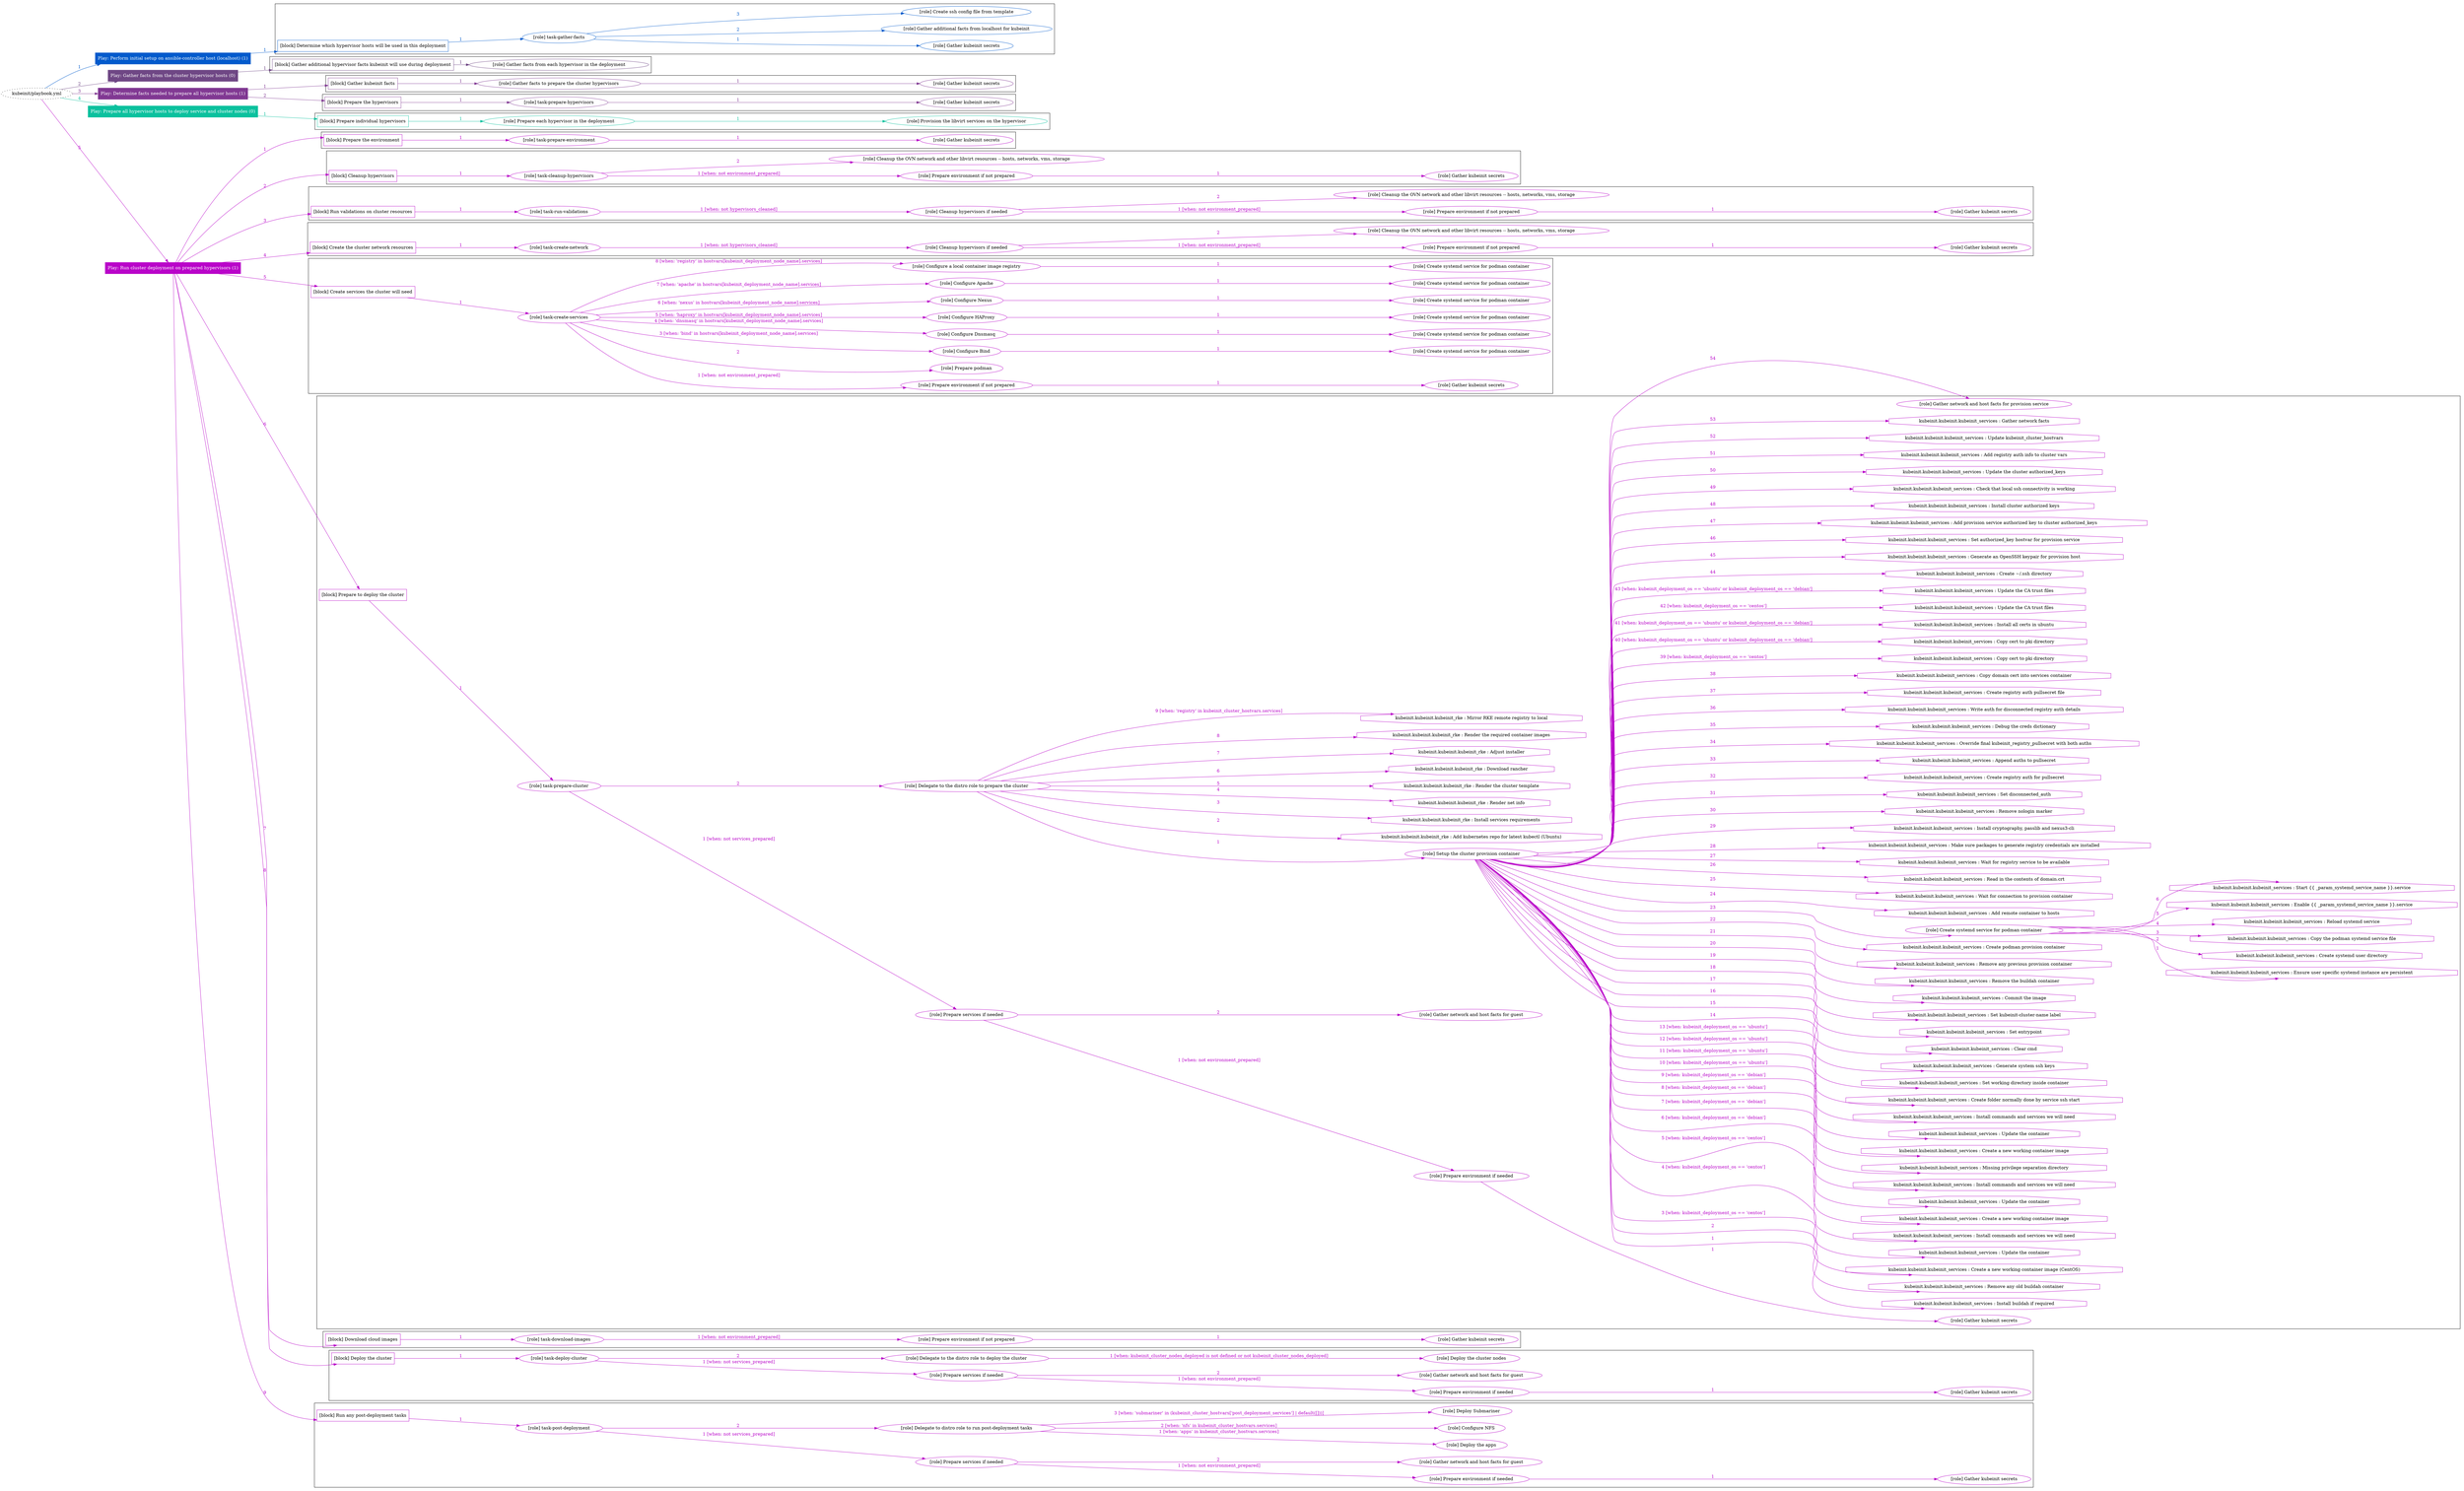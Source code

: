 digraph {
	graph [concentrate=true ordering=in rankdir=LR ratio=fill]
	edge [esep=5 sep=10]
	"kubeinit/playbook.yml" [URL="/home/runner/work/kubeinit/kubeinit/kubeinit/playbook.yml" id=playbook_3e4b27e2 style=dotted]
	"kubeinit/playbook.yml" -> play_3779b3c9 [label="1 " color="#005acc" fontcolor="#005acc" id=edge_5191fda9 labeltooltip="1 " tooltip="1 "]
	subgraph "Play: Perform initial setup on ansible-controller host (localhost) (1)" {
		play_3779b3c9 [label="Play: Perform initial setup on ansible-controller host (localhost) (1)" URL="/home/runner/work/kubeinit/kubeinit/kubeinit/playbook.yml" color="#005acc" fontcolor="#ffffff" id=play_3779b3c9 shape=box style=filled tooltip=localhost]
		play_3779b3c9 -> block_b294977c [label=1 color="#005acc" fontcolor="#005acc" id=edge_146fb47d labeltooltip=1 tooltip=1]
		subgraph cluster_block_b294977c {
			block_b294977c [label="[block] Determine which hypervisor hosts will be used in this deployment" URL="/home/runner/work/kubeinit/kubeinit/kubeinit/playbook.yml" color="#005acc" id=block_b294977c labeltooltip="Determine which hypervisor hosts will be used in this deployment" shape=box tooltip="Determine which hypervisor hosts will be used in this deployment"]
			block_b294977c -> role_425a605b [label="1 " color="#005acc" fontcolor="#005acc" id=edge_29e79905 labeltooltip="1 " tooltip="1 "]
			subgraph "task-gather-facts" {
				role_425a605b [label="[role] task-gather-facts" URL="/home/runner/work/kubeinit/kubeinit/kubeinit/playbook.yml" color="#005acc" id=role_425a605b tooltip="task-gather-facts"]
				role_425a605b -> role_f07dd9a7 [label="1 " color="#005acc" fontcolor="#005acc" id=edge_85bf87a2 labeltooltip="1 " tooltip="1 "]
				subgraph "Gather kubeinit secrets" {
					role_f07dd9a7 [label="[role] Gather kubeinit secrets" URL="/home/runner/.ansible/collections/ansible_collections/kubeinit/kubeinit/roles/kubeinit_prepare/tasks/build_hypervisors_group.yml" color="#005acc" id=role_f07dd9a7 tooltip="Gather kubeinit secrets"]
				}
				role_425a605b -> role_04a44c8e [label="2 " color="#005acc" fontcolor="#005acc" id=edge_dd44d28e labeltooltip="2 " tooltip="2 "]
				subgraph "Gather additional facts from localhost for kubeinit" {
					role_04a44c8e [label="[role] Gather additional facts from localhost for kubeinit" URL="/home/runner/.ansible/collections/ansible_collections/kubeinit/kubeinit/roles/kubeinit_prepare/tasks/build_hypervisors_group.yml" color="#005acc" id=role_04a44c8e tooltip="Gather additional facts from localhost for kubeinit"]
				}
				role_425a605b -> role_ce0e960e [label="3 " color="#005acc" fontcolor="#005acc" id=edge_a0e6627d labeltooltip="3 " tooltip="3 "]
				subgraph "Create ssh config file from template" {
					role_ce0e960e [label="[role] Create ssh config file from template" URL="/home/runner/.ansible/collections/ansible_collections/kubeinit/kubeinit/roles/kubeinit_prepare/tasks/build_hypervisors_group.yml" color="#005acc" id=role_ce0e960e tooltip="Create ssh config file from template"]
				}
			}
		}
	}
	"kubeinit/playbook.yml" -> play_f05f39b6 [label="2 " color="#6f4785" fontcolor="#6f4785" id=edge_9e1ab03c labeltooltip="2 " tooltip="2 "]
	subgraph "Play: Gather facts from the cluster hypervisor hosts (0)" {
		play_f05f39b6 [label="Play: Gather facts from the cluster hypervisor hosts (0)" URL="/home/runner/work/kubeinit/kubeinit/kubeinit/playbook.yml" color="#6f4785" fontcolor="#ffffff" id=play_f05f39b6 shape=box style=filled tooltip="Play: Gather facts from the cluster hypervisor hosts (0)"]
		play_f05f39b6 -> block_b65fabbd [label=1 color="#6f4785" fontcolor="#6f4785" id=edge_ecdee728 labeltooltip=1 tooltip=1]
		subgraph cluster_block_b65fabbd {
			block_b65fabbd [label="[block] Gather additional hypervisor facts kubeinit will use during deployment" URL="/home/runner/work/kubeinit/kubeinit/kubeinit/playbook.yml" color="#6f4785" id=block_b65fabbd labeltooltip="Gather additional hypervisor facts kubeinit will use during deployment" shape=box tooltip="Gather additional hypervisor facts kubeinit will use during deployment"]
			block_b65fabbd -> role_c385759f [label="1 " color="#6f4785" fontcolor="#6f4785" id=edge_1dc56497 labeltooltip="1 " tooltip="1 "]
			subgraph "Gather facts from each hypervisor in the deployment" {
				role_c385759f [label="[role] Gather facts from each hypervisor in the deployment" URL="/home/runner/work/kubeinit/kubeinit/kubeinit/playbook.yml" color="#6f4785" id=role_c385759f tooltip="Gather facts from each hypervisor in the deployment"]
			}
		}
	}
	"kubeinit/playbook.yml" -> play_7b1e974a [label="3 " color="#813993" fontcolor="#813993" id=edge_d3e59493 labeltooltip="3 " tooltip="3 "]
	subgraph "Play: Determine facts needed to prepare all hypervisor hosts (1)" {
		play_7b1e974a [label="Play: Determine facts needed to prepare all hypervisor hosts (1)" URL="/home/runner/work/kubeinit/kubeinit/kubeinit/playbook.yml" color="#813993" fontcolor="#ffffff" id=play_7b1e974a shape=box style=filled tooltip=localhost]
		play_7b1e974a -> block_15f8ecee [label=1 color="#813993" fontcolor="#813993" id=edge_4a9c1874 labeltooltip=1 tooltip=1]
		subgraph cluster_block_15f8ecee {
			block_15f8ecee [label="[block] Gather kubeinit facts" URL="/home/runner/work/kubeinit/kubeinit/kubeinit/playbook.yml" color="#813993" id=block_15f8ecee labeltooltip="Gather kubeinit facts" shape=box tooltip="Gather kubeinit facts"]
			block_15f8ecee -> role_656538c8 [label="1 " color="#813993" fontcolor="#813993" id=edge_103310d4 labeltooltip="1 " tooltip="1 "]
			subgraph "Gather facts to prepare the cluster hypervisors" {
				role_656538c8 [label="[role] Gather facts to prepare the cluster hypervisors" URL="/home/runner/work/kubeinit/kubeinit/kubeinit/playbook.yml" color="#813993" id=role_656538c8 tooltip="Gather facts to prepare the cluster hypervisors"]
				role_656538c8 -> role_6ab7ad69 [label="1 " color="#813993" fontcolor="#813993" id=edge_4f3c4647 labeltooltip="1 " tooltip="1 "]
				subgraph "Gather kubeinit secrets" {
					role_6ab7ad69 [label="[role] Gather kubeinit secrets" URL="/home/runner/.ansible/collections/ansible_collections/kubeinit/kubeinit/roles/kubeinit_prepare/tasks/gather_kubeinit_facts.yml" color="#813993" id=role_6ab7ad69 tooltip="Gather kubeinit secrets"]
				}
			}
		}
		play_7b1e974a -> block_67718c4c [label=2 color="#813993" fontcolor="#813993" id=edge_c55d5d85 labeltooltip=2 tooltip=2]
		subgraph cluster_block_67718c4c {
			block_67718c4c [label="[block] Prepare the hypervisors" URL="/home/runner/work/kubeinit/kubeinit/kubeinit/playbook.yml" color="#813993" id=block_67718c4c labeltooltip="Prepare the hypervisors" shape=box tooltip="Prepare the hypervisors"]
			block_67718c4c -> role_7644b002 [label="1 " color="#813993" fontcolor="#813993" id=edge_59affc0a labeltooltip="1 " tooltip="1 "]
			subgraph "task-prepare-hypervisors" {
				role_7644b002 [label="[role] task-prepare-hypervisors" URL="/home/runner/work/kubeinit/kubeinit/kubeinit/playbook.yml" color="#813993" id=role_7644b002 tooltip="task-prepare-hypervisors"]
				role_7644b002 -> role_c003215a [label="1 " color="#813993" fontcolor="#813993" id=edge_0baa3c87 labeltooltip="1 " tooltip="1 "]
				subgraph "Gather kubeinit secrets" {
					role_c003215a [label="[role] Gather kubeinit secrets" URL="/home/runner/.ansible/collections/ansible_collections/kubeinit/kubeinit/roles/kubeinit_prepare/tasks/gather_kubeinit_facts.yml" color="#813993" id=role_c003215a tooltip="Gather kubeinit secrets"]
				}
			}
		}
	}
	"kubeinit/playbook.yml" -> play_883a3010 [label="4 " color="#0bc19e" fontcolor="#0bc19e" id=edge_5c2486b6 labeltooltip="4 " tooltip="4 "]
	subgraph "Play: Prepare all hypervisor hosts to deploy service and cluster nodes (0)" {
		play_883a3010 [label="Play: Prepare all hypervisor hosts to deploy service and cluster nodes (0)" URL="/home/runner/work/kubeinit/kubeinit/kubeinit/playbook.yml" color="#0bc19e" fontcolor="#ffffff" id=play_883a3010 shape=box style=filled tooltip="Play: Prepare all hypervisor hosts to deploy service and cluster nodes (0)"]
		play_883a3010 -> block_d9d995b2 [label=1 color="#0bc19e" fontcolor="#0bc19e" id=edge_5e4a21ef labeltooltip=1 tooltip=1]
		subgraph cluster_block_d9d995b2 {
			block_d9d995b2 [label="[block] Prepare individual hypervisors" URL="/home/runner/work/kubeinit/kubeinit/kubeinit/playbook.yml" color="#0bc19e" id=block_d9d995b2 labeltooltip="Prepare individual hypervisors" shape=box tooltip="Prepare individual hypervisors"]
			block_d9d995b2 -> role_9fd51875 [label="1 " color="#0bc19e" fontcolor="#0bc19e" id=edge_35d7c654 labeltooltip="1 " tooltip="1 "]
			subgraph "Prepare each hypervisor in the deployment" {
				role_9fd51875 [label="[role] Prepare each hypervisor in the deployment" URL="/home/runner/work/kubeinit/kubeinit/kubeinit/playbook.yml" color="#0bc19e" id=role_9fd51875 tooltip="Prepare each hypervisor in the deployment"]
				role_9fd51875 -> role_c724f2e5 [label="1 " color="#0bc19e" fontcolor="#0bc19e" id=edge_6a1dd345 labeltooltip="1 " tooltip="1 "]
				subgraph "Provision the libvirt services on the hypervisor" {
					role_c724f2e5 [label="[role] Provision the libvirt services on the hypervisor" URL="/home/runner/.ansible/collections/ansible_collections/kubeinit/kubeinit/roles/kubeinit_prepare/tasks/prepare_hypervisor.yml" color="#0bc19e" id=role_c724f2e5 tooltip="Provision the libvirt services on the hypervisor"]
				}
			}
		}
	}
	"kubeinit/playbook.yml" -> play_ba261010 [label="5 " color="#b903c9" fontcolor="#b903c9" id=edge_387a4805 labeltooltip="5 " tooltip="5 "]
	subgraph "Play: Run cluster deployment on prepared hypervisors (1)" {
		play_ba261010 [label="Play: Run cluster deployment on prepared hypervisors (1)" URL="/home/runner/work/kubeinit/kubeinit/kubeinit/playbook.yml" color="#b903c9" fontcolor="#ffffff" id=play_ba261010 shape=box style=filled tooltip=localhost]
		play_ba261010 -> block_ce932103 [label=1 color="#b903c9" fontcolor="#b903c9" id=edge_e5033ed9 labeltooltip=1 tooltip=1]
		subgraph cluster_block_ce932103 {
			block_ce932103 [label="[block] Prepare the environment" URL="/home/runner/work/kubeinit/kubeinit/kubeinit/playbook.yml" color="#b903c9" id=block_ce932103 labeltooltip="Prepare the environment" shape=box tooltip="Prepare the environment"]
			block_ce932103 -> role_5e67380f [label="1 " color="#b903c9" fontcolor="#b903c9" id=edge_65a0e12a labeltooltip="1 " tooltip="1 "]
			subgraph "task-prepare-environment" {
				role_5e67380f [label="[role] task-prepare-environment" URL="/home/runner/work/kubeinit/kubeinit/kubeinit/playbook.yml" color="#b903c9" id=role_5e67380f tooltip="task-prepare-environment"]
				role_5e67380f -> role_bb3c94b4 [label="1 " color="#b903c9" fontcolor="#b903c9" id=edge_6fde1aa6 labeltooltip="1 " tooltip="1 "]
				subgraph "Gather kubeinit secrets" {
					role_bb3c94b4 [label="[role] Gather kubeinit secrets" URL="/home/runner/.ansible/collections/ansible_collections/kubeinit/kubeinit/roles/kubeinit_prepare/tasks/gather_kubeinit_facts.yml" color="#b903c9" id=role_bb3c94b4 tooltip="Gather kubeinit secrets"]
				}
			}
		}
		play_ba261010 -> block_e2fa3c07 [label=2 color="#b903c9" fontcolor="#b903c9" id=edge_89756364 labeltooltip=2 tooltip=2]
		subgraph cluster_block_e2fa3c07 {
			block_e2fa3c07 [label="[block] Cleanup hypervisors" URL="/home/runner/work/kubeinit/kubeinit/kubeinit/playbook.yml" color="#b903c9" id=block_e2fa3c07 labeltooltip="Cleanup hypervisors" shape=box tooltip="Cleanup hypervisors"]
			block_e2fa3c07 -> role_9b644c06 [label="1 " color="#b903c9" fontcolor="#b903c9" id=edge_4eb39774 labeltooltip="1 " tooltip="1 "]
			subgraph "task-cleanup-hypervisors" {
				role_9b644c06 [label="[role] task-cleanup-hypervisors" URL="/home/runner/work/kubeinit/kubeinit/kubeinit/playbook.yml" color="#b903c9" id=role_9b644c06 tooltip="task-cleanup-hypervisors"]
				role_9b644c06 -> role_294c8f0b [label="1 [when: not environment_prepared]" color="#b903c9" fontcolor="#b903c9" id=edge_b4bcf936 labeltooltip="1 [when: not environment_prepared]" tooltip="1 [when: not environment_prepared]"]
				subgraph "Prepare environment if not prepared" {
					role_294c8f0b [label="[role] Prepare environment if not prepared" URL="/home/runner/.ansible/collections/ansible_collections/kubeinit/kubeinit/roles/kubeinit_prepare/tasks/cleanup_hypervisors.yml" color="#b903c9" id=role_294c8f0b tooltip="Prepare environment if not prepared"]
					role_294c8f0b -> role_20ad9c34 [label="1 " color="#b903c9" fontcolor="#b903c9" id=edge_cb12cc07 labeltooltip="1 " tooltip="1 "]
					subgraph "Gather kubeinit secrets" {
						role_20ad9c34 [label="[role] Gather kubeinit secrets" URL="/home/runner/.ansible/collections/ansible_collections/kubeinit/kubeinit/roles/kubeinit_prepare/tasks/gather_kubeinit_facts.yml" color="#b903c9" id=role_20ad9c34 tooltip="Gather kubeinit secrets"]
					}
				}
				role_9b644c06 -> role_cf80cfa4 [label="2 " color="#b903c9" fontcolor="#b903c9" id=edge_494238f8 labeltooltip="2 " tooltip="2 "]
				subgraph "Cleanup the OVN network and other libvirt resources -- hosts, networks, vms, storage" {
					role_cf80cfa4 [label="[role] Cleanup the OVN network and other libvirt resources -- hosts, networks, vms, storage" URL="/home/runner/.ansible/collections/ansible_collections/kubeinit/kubeinit/roles/kubeinit_prepare/tasks/cleanup_hypervisors.yml" color="#b903c9" id=role_cf80cfa4 tooltip="Cleanup the OVN network and other libvirt resources -- hosts, networks, vms, storage"]
				}
			}
		}
		play_ba261010 -> block_e8be0719 [label=3 color="#b903c9" fontcolor="#b903c9" id=edge_3952aec4 labeltooltip=3 tooltip=3]
		subgraph cluster_block_e8be0719 {
			block_e8be0719 [label="[block] Run validations on cluster resources" URL="/home/runner/work/kubeinit/kubeinit/kubeinit/playbook.yml" color="#b903c9" id=block_e8be0719 labeltooltip="Run validations on cluster resources" shape=box tooltip="Run validations on cluster resources"]
			block_e8be0719 -> role_3f83328f [label="1 " color="#b903c9" fontcolor="#b903c9" id=edge_94669d44 labeltooltip="1 " tooltip="1 "]
			subgraph "task-run-validations" {
				role_3f83328f [label="[role] task-run-validations" URL="/home/runner/work/kubeinit/kubeinit/kubeinit/playbook.yml" color="#b903c9" id=role_3f83328f tooltip="task-run-validations"]
				role_3f83328f -> role_822b5920 [label="1 [when: not hypervisors_cleaned]" color="#b903c9" fontcolor="#b903c9" id=edge_7d877229 labeltooltip="1 [when: not hypervisors_cleaned]" tooltip="1 [when: not hypervisors_cleaned]"]
				subgraph "Cleanup hypervisors if needed" {
					role_822b5920 [label="[role] Cleanup hypervisors if needed" URL="/home/runner/.ansible/collections/ansible_collections/kubeinit/kubeinit/roles/kubeinit_validations/tasks/main.yml" color="#b903c9" id=role_822b5920 tooltip="Cleanup hypervisors if needed"]
					role_822b5920 -> role_6e88e88f [label="1 [when: not environment_prepared]" color="#b903c9" fontcolor="#b903c9" id=edge_7e9c3d7b labeltooltip="1 [when: not environment_prepared]" tooltip="1 [when: not environment_prepared]"]
					subgraph "Prepare environment if not prepared" {
						role_6e88e88f [label="[role] Prepare environment if not prepared" URL="/home/runner/.ansible/collections/ansible_collections/kubeinit/kubeinit/roles/kubeinit_prepare/tasks/cleanup_hypervisors.yml" color="#b903c9" id=role_6e88e88f tooltip="Prepare environment if not prepared"]
						role_6e88e88f -> role_f2655bf7 [label="1 " color="#b903c9" fontcolor="#b903c9" id=edge_6ffcbde3 labeltooltip="1 " tooltip="1 "]
						subgraph "Gather kubeinit secrets" {
							role_f2655bf7 [label="[role] Gather kubeinit secrets" URL="/home/runner/.ansible/collections/ansible_collections/kubeinit/kubeinit/roles/kubeinit_prepare/tasks/gather_kubeinit_facts.yml" color="#b903c9" id=role_f2655bf7 tooltip="Gather kubeinit secrets"]
						}
					}
					role_822b5920 -> role_c6affe7c [label="2 " color="#b903c9" fontcolor="#b903c9" id=edge_1f5f63f6 labeltooltip="2 " tooltip="2 "]
					subgraph "Cleanup the OVN network and other libvirt resources -- hosts, networks, vms, storage" {
						role_c6affe7c [label="[role] Cleanup the OVN network and other libvirt resources -- hosts, networks, vms, storage" URL="/home/runner/.ansible/collections/ansible_collections/kubeinit/kubeinit/roles/kubeinit_prepare/tasks/cleanup_hypervisors.yml" color="#b903c9" id=role_c6affe7c tooltip="Cleanup the OVN network and other libvirt resources -- hosts, networks, vms, storage"]
					}
				}
			}
		}
		play_ba261010 -> block_db8d0cbe [label=4 color="#b903c9" fontcolor="#b903c9" id=edge_9d1e274d labeltooltip=4 tooltip=4]
		subgraph cluster_block_db8d0cbe {
			block_db8d0cbe [label="[block] Create the cluster network resources" URL="/home/runner/work/kubeinit/kubeinit/kubeinit/playbook.yml" color="#b903c9" id=block_db8d0cbe labeltooltip="Create the cluster network resources" shape=box tooltip="Create the cluster network resources"]
			block_db8d0cbe -> role_f8ca0bcf [label="1 " color="#b903c9" fontcolor="#b903c9" id=edge_4879dc29 labeltooltip="1 " tooltip="1 "]
			subgraph "task-create-network" {
				role_f8ca0bcf [label="[role] task-create-network" URL="/home/runner/work/kubeinit/kubeinit/kubeinit/playbook.yml" color="#b903c9" id=role_f8ca0bcf tooltip="task-create-network"]
				role_f8ca0bcf -> role_63e09a58 [label="1 [when: not hypervisors_cleaned]" color="#b903c9" fontcolor="#b903c9" id=edge_9707e73e labeltooltip="1 [when: not hypervisors_cleaned]" tooltip="1 [when: not hypervisors_cleaned]"]
				subgraph "Cleanup hypervisors if needed" {
					role_63e09a58 [label="[role] Cleanup hypervisors if needed" URL="/home/runner/.ansible/collections/ansible_collections/kubeinit/kubeinit/roles/kubeinit_libvirt/tasks/create_network.yml" color="#b903c9" id=role_63e09a58 tooltip="Cleanup hypervisors if needed"]
					role_63e09a58 -> role_c674efbe [label="1 [when: not environment_prepared]" color="#b903c9" fontcolor="#b903c9" id=edge_5b667822 labeltooltip="1 [when: not environment_prepared]" tooltip="1 [when: not environment_prepared]"]
					subgraph "Prepare environment if not prepared" {
						role_c674efbe [label="[role] Prepare environment if not prepared" URL="/home/runner/.ansible/collections/ansible_collections/kubeinit/kubeinit/roles/kubeinit_prepare/tasks/cleanup_hypervisors.yml" color="#b903c9" id=role_c674efbe tooltip="Prepare environment if not prepared"]
						role_c674efbe -> role_cc3178bd [label="1 " color="#b903c9" fontcolor="#b903c9" id=edge_6581411b labeltooltip="1 " tooltip="1 "]
						subgraph "Gather kubeinit secrets" {
							role_cc3178bd [label="[role] Gather kubeinit secrets" URL="/home/runner/.ansible/collections/ansible_collections/kubeinit/kubeinit/roles/kubeinit_prepare/tasks/gather_kubeinit_facts.yml" color="#b903c9" id=role_cc3178bd tooltip="Gather kubeinit secrets"]
						}
					}
					role_63e09a58 -> role_85635371 [label="2 " color="#b903c9" fontcolor="#b903c9" id=edge_c68d16b8 labeltooltip="2 " tooltip="2 "]
					subgraph "Cleanup the OVN network and other libvirt resources -- hosts, networks, vms, storage" {
						role_85635371 [label="[role] Cleanup the OVN network and other libvirt resources -- hosts, networks, vms, storage" URL="/home/runner/.ansible/collections/ansible_collections/kubeinit/kubeinit/roles/kubeinit_prepare/tasks/cleanup_hypervisors.yml" color="#b903c9" id=role_85635371 tooltip="Cleanup the OVN network and other libvirt resources -- hosts, networks, vms, storage"]
					}
				}
			}
		}
		play_ba261010 -> block_ba93252e [label=5 color="#b903c9" fontcolor="#b903c9" id=edge_5d5b3d21 labeltooltip=5 tooltip=5]
		subgraph cluster_block_ba93252e {
			block_ba93252e [label="[block] Create services the cluster will need" URL="/home/runner/work/kubeinit/kubeinit/kubeinit/playbook.yml" color="#b903c9" id=block_ba93252e labeltooltip="Create services the cluster will need" shape=box tooltip="Create services the cluster will need"]
			block_ba93252e -> role_756c7707 [label="1 " color="#b903c9" fontcolor="#b903c9" id=edge_27f50408 labeltooltip="1 " tooltip="1 "]
			subgraph "task-create-services" {
				role_756c7707 [label="[role] task-create-services" URL="/home/runner/work/kubeinit/kubeinit/kubeinit/playbook.yml" color="#b903c9" id=role_756c7707 tooltip="task-create-services"]
				role_756c7707 -> role_7cba8f83 [label="1 [when: not environment_prepared]" color="#b903c9" fontcolor="#b903c9" id=edge_47c687da labeltooltip="1 [when: not environment_prepared]" tooltip="1 [when: not environment_prepared]"]
				subgraph "Prepare environment if not prepared" {
					role_7cba8f83 [label="[role] Prepare environment if not prepared" URL="/home/runner/.ansible/collections/ansible_collections/kubeinit/kubeinit/roles/kubeinit_services/tasks/main.yml" color="#b903c9" id=role_7cba8f83 tooltip="Prepare environment if not prepared"]
					role_7cba8f83 -> role_c21f6e7b [label="1 " color="#b903c9" fontcolor="#b903c9" id=edge_5f9ae167 labeltooltip="1 " tooltip="1 "]
					subgraph "Gather kubeinit secrets" {
						role_c21f6e7b [label="[role] Gather kubeinit secrets" URL="/home/runner/.ansible/collections/ansible_collections/kubeinit/kubeinit/roles/kubeinit_prepare/tasks/gather_kubeinit_facts.yml" color="#b903c9" id=role_c21f6e7b tooltip="Gather kubeinit secrets"]
					}
				}
				role_756c7707 -> role_b240ec5e [label="2 " color="#b903c9" fontcolor="#b903c9" id=edge_71cac21c labeltooltip="2 " tooltip="2 "]
				subgraph "Prepare podman" {
					role_b240ec5e [label="[role] Prepare podman" URL="/home/runner/.ansible/collections/ansible_collections/kubeinit/kubeinit/roles/kubeinit_services/tasks/00_create_service_pod.yml" color="#b903c9" id=role_b240ec5e tooltip="Prepare podman"]
				}
				role_756c7707 -> role_b3906691 [label="3 [when: 'bind' in hostvars[kubeinit_deployment_node_name].services]" color="#b903c9" fontcolor="#b903c9" id=edge_e216c23d labeltooltip="3 [when: 'bind' in hostvars[kubeinit_deployment_node_name].services]" tooltip="3 [when: 'bind' in hostvars[kubeinit_deployment_node_name].services]"]
				subgraph "Configure Bind" {
					role_b3906691 [label="[role] Configure Bind" URL="/home/runner/.ansible/collections/ansible_collections/kubeinit/kubeinit/roles/kubeinit_services/tasks/start_services_containers.yml" color="#b903c9" id=role_b3906691 tooltip="Configure Bind"]
					role_b3906691 -> role_144be6ce [label="1 " color="#b903c9" fontcolor="#b903c9" id=edge_206ed541 labeltooltip="1 " tooltip="1 "]
					subgraph "Create systemd service for podman container" {
						role_144be6ce [label="[role] Create systemd service for podman container" URL="/home/runner/.ansible/collections/ansible_collections/kubeinit/kubeinit/roles/kubeinit_bind/tasks/main.yml" color="#b903c9" id=role_144be6ce tooltip="Create systemd service for podman container"]
					}
				}
				role_756c7707 -> role_8c8ca66b [label="4 [when: 'dnsmasq' in hostvars[kubeinit_deployment_node_name].services]" color="#b903c9" fontcolor="#b903c9" id=edge_97157d02 labeltooltip="4 [when: 'dnsmasq' in hostvars[kubeinit_deployment_node_name].services]" tooltip="4 [when: 'dnsmasq' in hostvars[kubeinit_deployment_node_name].services]"]
				subgraph "Configure Dnsmasq" {
					role_8c8ca66b [label="[role] Configure Dnsmasq" URL="/home/runner/.ansible/collections/ansible_collections/kubeinit/kubeinit/roles/kubeinit_services/tasks/start_services_containers.yml" color="#b903c9" id=role_8c8ca66b tooltip="Configure Dnsmasq"]
					role_8c8ca66b -> role_4cdf4d24 [label="1 " color="#b903c9" fontcolor="#b903c9" id=edge_ca054cc0 labeltooltip="1 " tooltip="1 "]
					subgraph "Create systemd service for podman container" {
						role_4cdf4d24 [label="[role] Create systemd service for podman container" URL="/home/runner/.ansible/collections/ansible_collections/kubeinit/kubeinit/roles/kubeinit_dnsmasq/tasks/main.yml" color="#b903c9" id=role_4cdf4d24 tooltip="Create systemd service for podman container"]
					}
				}
				role_756c7707 -> role_c7522b72 [label="5 [when: 'haproxy' in hostvars[kubeinit_deployment_node_name].services]" color="#b903c9" fontcolor="#b903c9" id=edge_78ff114d labeltooltip="5 [when: 'haproxy' in hostvars[kubeinit_deployment_node_name].services]" tooltip="5 [when: 'haproxy' in hostvars[kubeinit_deployment_node_name].services]"]
				subgraph "Configure HAProxy" {
					role_c7522b72 [label="[role] Configure HAProxy" URL="/home/runner/.ansible/collections/ansible_collections/kubeinit/kubeinit/roles/kubeinit_services/tasks/start_services_containers.yml" color="#b903c9" id=role_c7522b72 tooltip="Configure HAProxy"]
					role_c7522b72 -> role_8bffdec8 [label="1 " color="#b903c9" fontcolor="#b903c9" id=edge_f8e82123 labeltooltip="1 " tooltip="1 "]
					subgraph "Create systemd service for podman container" {
						role_8bffdec8 [label="[role] Create systemd service for podman container" URL="/home/runner/.ansible/collections/ansible_collections/kubeinit/kubeinit/roles/kubeinit_haproxy/tasks/main.yml" color="#b903c9" id=role_8bffdec8 tooltip="Create systemd service for podman container"]
					}
				}
				role_756c7707 -> role_e4a6bb58 [label="6 [when: 'nexus' in hostvars[kubeinit_deployment_node_name].services]" color="#b903c9" fontcolor="#b903c9" id=edge_fa19bc1a labeltooltip="6 [when: 'nexus' in hostvars[kubeinit_deployment_node_name].services]" tooltip="6 [when: 'nexus' in hostvars[kubeinit_deployment_node_name].services]"]
				subgraph "Configure Nexus" {
					role_e4a6bb58 [label="[role] Configure Nexus" URL="/home/runner/.ansible/collections/ansible_collections/kubeinit/kubeinit/roles/kubeinit_services/tasks/start_services_containers.yml" color="#b903c9" id=role_e4a6bb58 tooltip="Configure Nexus"]
					role_e4a6bb58 -> role_4b62fc20 [label="1 " color="#b903c9" fontcolor="#b903c9" id=edge_5dabad90 labeltooltip="1 " tooltip="1 "]
					subgraph "Create systemd service for podman container" {
						role_4b62fc20 [label="[role] Create systemd service for podman container" URL="/home/runner/.ansible/collections/ansible_collections/kubeinit/kubeinit/roles/kubeinit_nexus/tasks/main.yml" color="#b903c9" id=role_4b62fc20 tooltip="Create systemd service for podman container"]
					}
				}
				role_756c7707 -> role_69b73994 [label="7 [when: 'apache' in hostvars[kubeinit_deployment_node_name].services]" color="#b903c9" fontcolor="#b903c9" id=edge_8bf2de39 labeltooltip="7 [when: 'apache' in hostvars[kubeinit_deployment_node_name].services]" tooltip="7 [when: 'apache' in hostvars[kubeinit_deployment_node_name].services]"]
				subgraph "Configure Apache" {
					role_69b73994 [label="[role] Configure Apache" URL="/home/runner/.ansible/collections/ansible_collections/kubeinit/kubeinit/roles/kubeinit_services/tasks/start_services_containers.yml" color="#b903c9" id=role_69b73994 tooltip="Configure Apache"]
					role_69b73994 -> role_12797206 [label="1 " color="#b903c9" fontcolor="#b903c9" id=edge_3ddd56d0 labeltooltip="1 " tooltip="1 "]
					subgraph "Create systemd service for podman container" {
						role_12797206 [label="[role] Create systemd service for podman container" URL="/home/runner/.ansible/collections/ansible_collections/kubeinit/kubeinit/roles/kubeinit_apache/tasks/main.yml" color="#b903c9" id=role_12797206 tooltip="Create systemd service for podman container"]
					}
				}
				role_756c7707 -> role_c80f22d8 [label="8 [when: 'registry' in hostvars[kubeinit_deployment_node_name].services]" color="#b903c9" fontcolor="#b903c9" id=edge_d658006f labeltooltip="8 [when: 'registry' in hostvars[kubeinit_deployment_node_name].services]" tooltip="8 [when: 'registry' in hostvars[kubeinit_deployment_node_name].services]"]
				subgraph "Configure a local container image registry" {
					role_c80f22d8 [label="[role] Configure a local container image registry" URL="/home/runner/.ansible/collections/ansible_collections/kubeinit/kubeinit/roles/kubeinit_services/tasks/start_services_containers.yml" color="#b903c9" id=role_c80f22d8 tooltip="Configure a local container image registry"]
					role_c80f22d8 -> role_77812993 [label="1 " color="#b903c9" fontcolor="#b903c9" id=edge_a1ea4e6f labeltooltip="1 " tooltip="1 "]
					subgraph "Create systemd service for podman container" {
						role_77812993 [label="[role] Create systemd service for podman container" URL="/home/runner/.ansible/collections/ansible_collections/kubeinit/kubeinit/roles/kubeinit_registry/tasks/main.yml" color="#b903c9" id=role_77812993 tooltip="Create systemd service for podman container"]
					}
				}
			}
		}
		play_ba261010 -> block_6950eba3 [label=6 color="#b903c9" fontcolor="#b903c9" id=edge_e2a24910 labeltooltip=6 tooltip=6]
		subgraph cluster_block_6950eba3 {
			block_6950eba3 [label="[block] Prepare to deploy the cluster" URL="/home/runner/work/kubeinit/kubeinit/kubeinit/playbook.yml" color="#b903c9" id=block_6950eba3 labeltooltip="Prepare to deploy the cluster" shape=box tooltip="Prepare to deploy the cluster"]
			block_6950eba3 -> role_e7e28851 [label="1 " color="#b903c9" fontcolor="#b903c9" id=edge_139f5970 labeltooltip="1 " tooltip="1 "]
			subgraph "task-prepare-cluster" {
				role_e7e28851 [label="[role] task-prepare-cluster" URL="/home/runner/work/kubeinit/kubeinit/kubeinit/playbook.yml" color="#b903c9" id=role_e7e28851 tooltip="task-prepare-cluster"]
				role_e7e28851 -> role_adb92d83 [label="1 [when: not services_prepared]" color="#b903c9" fontcolor="#b903c9" id=edge_7d392805 labeltooltip="1 [when: not services_prepared]" tooltip="1 [when: not services_prepared]"]
				subgraph "Prepare services if needed" {
					role_adb92d83 [label="[role] Prepare services if needed" URL="/home/runner/.ansible/collections/ansible_collections/kubeinit/kubeinit/roles/kubeinit_prepare/tasks/prepare_cluster.yml" color="#b903c9" id=role_adb92d83 tooltip="Prepare services if needed"]
					role_adb92d83 -> role_b2c52145 [label="1 [when: not environment_prepared]" color="#b903c9" fontcolor="#b903c9" id=edge_83159e17 labeltooltip="1 [when: not environment_prepared]" tooltip="1 [when: not environment_prepared]"]
					subgraph "Prepare environment if needed" {
						role_b2c52145 [label="[role] Prepare environment if needed" URL="/home/runner/.ansible/collections/ansible_collections/kubeinit/kubeinit/roles/kubeinit_services/tasks/prepare_services.yml" color="#b903c9" id=role_b2c52145 tooltip="Prepare environment if needed"]
						role_b2c52145 -> role_118018d3 [label="1 " color="#b903c9" fontcolor="#b903c9" id=edge_e77d9820 labeltooltip="1 " tooltip="1 "]
						subgraph "Gather kubeinit secrets" {
							role_118018d3 [label="[role] Gather kubeinit secrets" URL="/home/runner/.ansible/collections/ansible_collections/kubeinit/kubeinit/roles/kubeinit_prepare/tasks/gather_kubeinit_facts.yml" color="#b903c9" id=role_118018d3 tooltip="Gather kubeinit secrets"]
						}
					}
					role_adb92d83 -> role_2fc841f8 [label="2 " color="#b903c9" fontcolor="#b903c9" id=edge_34e77f33 labeltooltip="2 " tooltip="2 "]
					subgraph "Gather network and host facts for guest" {
						role_2fc841f8 [label="[role] Gather network and host facts for guest" URL="/home/runner/.ansible/collections/ansible_collections/kubeinit/kubeinit/roles/kubeinit_services/tasks/prepare_services.yml" color="#b903c9" id=role_2fc841f8 tooltip="Gather network and host facts for guest"]
					}
				}
				role_e7e28851 -> role_483e17bc [label="2 " color="#b903c9" fontcolor="#b903c9" id=edge_e5c5267c labeltooltip="2 " tooltip="2 "]
				subgraph "Delegate to the distro role to prepare the cluster" {
					role_483e17bc [label="[role] Delegate to the distro role to prepare the cluster" URL="/home/runner/.ansible/collections/ansible_collections/kubeinit/kubeinit/roles/kubeinit_prepare/tasks/prepare_cluster.yml" color="#b903c9" id=role_483e17bc tooltip="Delegate to the distro role to prepare the cluster"]
					role_483e17bc -> role_20274b9c [label="1 " color="#b903c9" fontcolor="#b903c9" id=edge_0e5f1e0f labeltooltip="1 " tooltip="1 "]
					subgraph "Setup the cluster provision container" {
						role_20274b9c [label="[role] Setup the cluster provision container" URL="/home/runner/.ansible/collections/ansible_collections/kubeinit/kubeinit/roles/kubeinit_rke/tasks/prepare_cluster.yml" color="#b903c9" id=role_20274b9c tooltip="Setup the cluster provision container"]
						task_3ac8bbf6 [label="kubeinit.kubeinit.kubeinit_services : Install buildah if required" URL="/home/runner/.ansible/collections/ansible_collections/kubeinit/kubeinit/roles/kubeinit_services/tasks/create_provision_container.yml" color="#b903c9" id=task_3ac8bbf6 shape=octagon tooltip="kubeinit.kubeinit.kubeinit_services : Install buildah if required"]
						role_20274b9c -> task_3ac8bbf6 [label="1 " color="#b903c9" fontcolor="#b903c9" id=edge_26739599 labeltooltip="1 " tooltip="1 "]
						task_d3dff94d [label="kubeinit.kubeinit.kubeinit_services : Remove any old buildah container" URL="/home/runner/.ansible/collections/ansible_collections/kubeinit/kubeinit/roles/kubeinit_services/tasks/create_provision_container.yml" color="#b903c9" id=task_d3dff94d shape=octagon tooltip="kubeinit.kubeinit.kubeinit_services : Remove any old buildah container"]
						role_20274b9c -> task_d3dff94d [label="2 " color="#b903c9" fontcolor="#b903c9" id=edge_af8bf3a9 labeltooltip="2 " tooltip="2 "]
						task_6536dd0e [label="kubeinit.kubeinit.kubeinit_services : Create a new working container image (CentOS)" URL="/home/runner/.ansible/collections/ansible_collections/kubeinit/kubeinit/roles/kubeinit_services/tasks/create_provision_container.yml" color="#b903c9" id=task_6536dd0e shape=octagon tooltip="kubeinit.kubeinit.kubeinit_services : Create a new working container image (CentOS)"]
						role_20274b9c -> task_6536dd0e [label="3 [when: kubeinit_deployment_os == 'centos']" color="#b903c9" fontcolor="#b903c9" id=edge_10e1d332 labeltooltip="3 [when: kubeinit_deployment_os == 'centos']" tooltip="3 [when: kubeinit_deployment_os == 'centos']"]
						task_4119f24a [label="kubeinit.kubeinit.kubeinit_services : Update the container" URL="/home/runner/.ansible/collections/ansible_collections/kubeinit/kubeinit/roles/kubeinit_services/tasks/create_provision_container.yml" color="#b903c9" id=task_4119f24a shape=octagon tooltip="kubeinit.kubeinit.kubeinit_services : Update the container"]
						role_20274b9c -> task_4119f24a [label="4 [when: kubeinit_deployment_os == 'centos']" color="#b903c9" fontcolor="#b903c9" id=edge_2ab08355 labeltooltip="4 [when: kubeinit_deployment_os == 'centos']" tooltip="4 [when: kubeinit_deployment_os == 'centos']"]
						task_5d219bfd [label="kubeinit.kubeinit.kubeinit_services : Install commands and services we will need" URL="/home/runner/.ansible/collections/ansible_collections/kubeinit/kubeinit/roles/kubeinit_services/tasks/create_provision_container.yml" color="#b903c9" id=task_5d219bfd shape=octagon tooltip="kubeinit.kubeinit.kubeinit_services : Install commands and services we will need"]
						role_20274b9c -> task_5d219bfd [label="5 [when: kubeinit_deployment_os == 'centos']" color="#b903c9" fontcolor="#b903c9" id=edge_d412cce2 labeltooltip="5 [when: kubeinit_deployment_os == 'centos']" tooltip="5 [when: kubeinit_deployment_os == 'centos']"]
						task_3112e563 [label="kubeinit.kubeinit.kubeinit_services : Create a new working container image" URL="/home/runner/.ansible/collections/ansible_collections/kubeinit/kubeinit/roles/kubeinit_services/tasks/create_provision_container.yml" color="#b903c9" id=task_3112e563 shape=octagon tooltip="kubeinit.kubeinit.kubeinit_services : Create a new working container image"]
						role_20274b9c -> task_3112e563 [label="6 [when: kubeinit_deployment_os == 'debian']" color="#b903c9" fontcolor="#b903c9" id=edge_78b481b5 labeltooltip="6 [when: kubeinit_deployment_os == 'debian']" tooltip="6 [when: kubeinit_deployment_os == 'debian']"]
						task_2f31f4f4 [label="kubeinit.kubeinit.kubeinit_services : Update the container" URL="/home/runner/.ansible/collections/ansible_collections/kubeinit/kubeinit/roles/kubeinit_services/tasks/create_provision_container.yml" color="#b903c9" id=task_2f31f4f4 shape=octagon tooltip="kubeinit.kubeinit.kubeinit_services : Update the container"]
						role_20274b9c -> task_2f31f4f4 [label="7 [when: kubeinit_deployment_os == 'debian']" color="#b903c9" fontcolor="#b903c9" id=edge_368081dc labeltooltip="7 [when: kubeinit_deployment_os == 'debian']" tooltip="7 [when: kubeinit_deployment_os == 'debian']"]
						task_e9551845 [label="kubeinit.kubeinit.kubeinit_services : Install commands and services we will need" URL="/home/runner/.ansible/collections/ansible_collections/kubeinit/kubeinit/roles/kubeinit_services/tasks/create_provision_container.yml" color="#b903c9" id=task_e9551845 shape=octagon tooltip="kubeinit.kubeinit.kubeinit_services : Install commands and services we will need"]
						role_20274b9c -> task_e9551845 [label="8 [when: kubeinit_deployment_os == 'debian']" color="#b903c9" fontcolor="#b903c9" id=edge_badb7117 labeltooltip="8 [when: kubeinit_deployment_os == 'debian']" tooltip="8 [when: kubeinit_deployment_os == 'debian']"]
						task_c5ba5212 [label="kubeinit.kubeinit.kubeinit_services : Missing privilege separation directory" URL="/home/runner/.ansible/collections/ansible_collections/kubeinit/kubeinit/roles/kubeinit_services/tasks/create_provision_container.yml" color="#b903c9" id=task_c5ba5212 shape=octagon tooltip="kubeinit.kubeinit.kubeinit_services : Missing privilege separation directory"]
						role_20274b9c -> task_c5ba5212 [label="9 [when: kubeinit_deployment_os == 'debian']" color="#b903c9" fontcolor="#b903c9" id=edge_a63df4ac labeltooltip="9 [when: kubeinit_deployment_os == 'debian']" tooltip="9 [when: kubeinit_deployment_os == 'debian']"]
						task_081cd6e6 [label="kubeinit.kubeinit.kubeinit_services : Create a new working container image" URL="/home/runner/.ansible/collections/ansible_collections/kubeinit/kubeinit/roles/kubeinit_services/tasks/create_provision_container.yml" color="#b903c9" id=task_081cd6e6 shape=octagon tooltip="kubeinit.kubeinit.kubeinit_services : Create a new working container image"]
						role_20274b9c -> task_081cd6e6 [label="10 [when: kubeinit_deployment_os == 'ubuntu']" color="#b903c9" fontcolor="#b903c9" id=edge_54bab410 labeltooltip="10 [when: kubeinit_deployment_os == 'ubuntu']" tooltip="10 [when: kubeinit_deployment_os == 'ubuntu']"]
						task_91fbf19d [label="kubeinit.kubeinit.kubeinit_services : Update the container" URL="/home/runner/.ansible/collections/ansible_collections/kubeinit/kubeinit/roles/kubeinit_services/tasks/create_provision_container.yml" color="#b903c9" id=task_91fbf19d shape=octagon tooltip="kubeinit.kubeinit.kubeinit_services : Update the container"]
						role_20274b9c -> task_91fbf19d [label="11 [when: kubeinit_deployment_os == 'ubuntu']" color="#b903c9" fontcolor="#b903c9" id=edge_61644e0a labeltooltip="11 [when: kubeinit_deployment_os == 'ubuntu']" tooltip="11 [when: kubeinit_deployment_os == 'ubuntu']"]
						task_b7469db5 [label="kubeinit.kubeinit.kubeinit_services : Install commands and services we will need" URL="/home/runner/.ansible/collections/ansible_collections/kubeinit/kubeinit/roles/kubeinit_services/tasks/create_provision_container.yml" color="#b903c9" id=task_b7469db5 shape=octagon tooltip="kubeinit.kubeinit.kubeinit_services : Install commands and services we will need"]
						role_20274b9c -> task_b7469db5 [label="12 [when: kubeinit_deployment_os == 'ubuntu']" color="#b903c9" fontcolor="#b903c9" id=edge_b88626a9 labeltooltip="12 [when: kubeinit_deployment_os == 'ubuntu']" tooltip="12 [when: kubeinit_deployment_os == 'ubuntu']"]
						task_413013f6 [label="kubeinit.kubeinit.kubeinit_services : Create folder normally done by service ssh start" URL="/home/runner/.ansible/collections/ansible_collections/kubeinit/kubeinit/roles/kubeinit_services/tasks/create_provision_container.yml" color="#b903c9" id=task_413013f6 shape=octagon tooltip="kubeinit.kubeinit.kubeinit_services : Create folder normally done by service ssh start"]
						role_20274b9c -> task_413013f6 [label="13 [when: kubeinit_deployment_os == 'ubuntu']" color="#b903c9" fontcolor="#b903c9" id=edge_85b369dd labeltooltip="13 [when: kubeinit_deployment_os == 'ubuntu']" tooltip="13 [when: kubeinit_deployment_os == 'ubuntu']"]
						task_829149db [label="kubeinit.kubeinit.kubeinit_services : Set working directory inside container" URL="/home/runner/.ansible/collections/ansible_collections/kubeinit/kubeinit/roles/kubeinit_services/tasks/create_provision_container.yml" color="#b903c9" id=task_829149db shape=octagon tooltip="kubeinit.kubeinit.kubeinit_services : Set working directory inside container"]
						role_20274b9c -> task_829149db [label="14 " color="#b903c9" fontcolor="#b903c9" id=edge_97b81a92 labeltooltip="14 " tooltip="14 "]
						task_7526154c [label="kubeinit.kubeinit.kubeinit_services : Generate system ssh keys" URL="/home/runner/.ansible/collections/ansible_collections/kubeinit/kubeinit/roles/kubeinit_services/tasks/create_provision_container.yml" color="#b903c9" id=task_7526154c shape=octagon tooltip="kubeinit.kubeinit.kubeinit_services : Generate system ssh keys"]
						role_20274b9c -> task_7526154c [label="15 " color="#b903c9" fontcolor="#b903c9" id=edge_63ff9476 labeltooltip="15 " tooltip="15 "]
						task_06eb4442 [label="kubeinit.kubeinit.kubeinit_services : Clear cmd" URL="/home/runner/.ansible/collections/ansible_collections/kubeinit/kubeinit/roles/kubeinit_services/tasks/create_provision_container.yml" color="#b903c9" id=task_06eb4442 shape=octagon tooltip="kubeinit.kubeinit.kubeinit_services : Clear cmd"]
						role_20274b9c -> task_06eb4442 [label="16 " color="#b903c9" fontcolor="#b903c9" id=edge_2d70935f labeltooltip="16 " tooltip="16 "]
						task_e6d98caf [label="kubeinit.kubeinit.kubeinit_services : Set entrypoint" URL="/home/runner/.ansible/collections/ansible_collections/kubeinit/kubeinit/roles/kubeinit_services/tasks/create_provision_container.yml" color="#b903c9" id=task_e6d98caf shape=octagon tooltip="kubeinit.kubeinit.kubeinit_services : Set entrypoint"]
						role_20274b9c -> task_e6d98caf [label="17 " color="#b903c9" fontcolor="#b903c9" id=edge_f2a2b019 labeltooltip="17 " tooltip="17 "]
						task_9712a914 [label="kubeinit.kubeinit.kubeinit_services : Set kubeinit-cluster-name label" URL="/home/runner/.ansible/collections/ansible_collections/kubeinit/kubeinit/roles/kubeinit_services/tasks/create_provision_container.yml" color="#b903c9" id=task_9712a914 shape=octagon tooltip="kubeinit.kubeinit.kubeinit_services : Set kubeinit-cluster-name label"]
						role_20274b9c -> task_9712a914 [label="18 " color="#b903c9" fontcolor="#b903c9" id=edge_a3f7dd55 labeltooltip="18 " tooltip="18 "]
						task_d074a742 [label="kubeinit.kubeinit.kubeinit_services : Commit the image" URL="/home/runner/.ansible/collections/ansible_collections/kubeinit/kubeinit/roles/kubeinit_services/tasks/create_provision_container.yml" color="#b903c9" id=task_d074a742 shape=octagon tooltip="kubeinit.kubeinit.kubeinit_services : Commit the image"]
						role_20274b9c -> task_d074a742 [label="19 " color="#b903c9" fontcolor="#b903c9" id=edge_0f211ac4 labeltooltip="19 " tooltip="19 "]
						task_5c04363e [label="kubeinit.kubeinit.kubeinit_services : Remove the buildah container" URL="/home/runner/.ansible/collections/ansible_collections/kubeinit/kubeinit/roles/kubeinit_services/tasks/create_provision_container.yml" color="#b903c9" id=task_5c04363e shape=octagon tooltip="kubeinit.kubeinit.kubeinit_services : Remove the buildah container"]
						role_20274b9c -> task_5c04363e [label="20 " color="#b903c9" fontcolor="#b903c9" id=edge_dd9b9ae7 labeltooltip="20 " tooltip="20 "]
						task_c67f86d9 [label="kubeinit.kubeinit.kubeinit_services : Remove any previous provision container" URL="/home/runner/.ansible/collections/ansible_collections/kubeinit/kubeinit/roles/kubeinit_services/tasks/create_provision_container.yml" color="#b903c9" id=task_c67f86d9 shape=octagon tooltip="kubeinit.kubeinit.kubeinit_services : Remove any previous provision container"]
						role_20274b9c -> task_c67f86d9 [label="21 " color="#b903c9" fontcolor="#b903c9" id=edge_fdb94b98 labeltooltip="21 " tooltip="21 "]
						task_a68c3dd0 [label="kubeinit.kubeinit.kubeinit_services : Create podman provision container" URL="/home/runner/.ansible/collections/ansible_collections/kubeinit/kubeinit/roles/kubeinit_services/tasks/create_provision_container.yml" color="#b903c9" id=task_a68c3dd0 shape=octagon tooltip="kubeinit.kubeinit.kubeinit_services : Create podman provision container"]
						role_20274b9c -> task_a68c3dd0 [label="22 " color="#b903c9" fontcolor="#b903c9" id=edge_30dc4fd8 labeltooltip="22 " tooltip="22 "]
						role_20274b9c -> role_c957cd7c [label="23 " color="#b903c9" fontcolor="#b903c9" id=edge_6eac3ca8 labeltooltip="23 " tooltip="23 "]
						subgraph "Create systemd service for podman container" {
							role_c957cd7c [label="[role] Create systemd service for podman container" URL="/home/runner/.ansible/collections/ansible_collections/kubeinit/kubeinit/roles/kubeinit_services/tasks/create_provision_container.yml" color="#b903c9" id=role_c957cd7c tooltip="Create systemd service for podman container"]
							task_0dbefdad [label="kubeinit.kubeinit.kubeinit_services : Ensure user specific systemd instance are persistent" URL="/home/runner/.ansible/collections/ansible_collections/kubeinit/kubeinit/roles/kubeinit_services/tasks/create_managed_service.yml" color="#b903c9" id=task_0dbefdad shape=octagon tooltip="kubeinit.kubeinit.kubeinit_services : Ensure user specific systemd instance are persistent"]
							role_c957cd7c -> task_0dbefdad [label="1 " color="#b903c9" fontcolor="#b903c9" id=edge_e20a1d98 labeltooltip="1 " tooltip="1 "]
							task_cc68b271 [label="kubeinit.kubeinit.kubeinit_services : Create systemd user directory" URL="/home/runner/.ansible/collections/ansible_collections/kubeinit/kubeinit/roles/kubeinit_services/tasks/create_managed_service.yml" color="#b903c9" id=task_cc68b271 shape=octagon tooltip="kubeinit.kubeinit.kubeinit_services : Create systemd user directory"]
							role_c957cd7c -> task_cc68b271 [label="2 " color="#b903c9" fontcolor="#b903c9" id=edge_c3cba453 labeltooltip="2 " tooltip="2 "]
							task_bed1f27c [label="kubeinit.kubeinit.kubeinit_services : Copy the podman systemd service file" URL="/home/runner/.ansible/collections/ansible_collections/kubeinit/kubeinit/roles/kubeinit_services/tasks/create_managed_service.yml" color="#b903c9" id=task_bed1f27c shape=octagon tooltip="kubeinit.kubeinit.kubeinit_services : Copy the podman systemd service file"]
							role_c957cd7c -> task_bed1f27c [label="3 " color="#b903c9" fontcolor="#b903c9" id=edge_6f4df661 labeltooltip="3 " tooltip="3 "]
							task_c0c27f27 [label="kubeinit.kubeinit.kubeinit_services : Reload systemd service" URL="/home/runner/.ansible/collections/ansible_collections/kubeinit/kubeinit/roles/kubeinit_services/tasks/create_managed_service.yml" color="#b903c9" id=task_c0c27f27 shape=octagon tooltip="kubeinit.kubeinit.kubeinit_services : Reload systemd service"]
							role_c957cd7c -> task_c0c27f27 [label="4 " color="#b903c9" fontcolor="#b903c9" id=edge_6c629a53 labeltooltip="4 " tooltip="4 "]
							task_5b640782 [label="kubeinit.kubeinit.kubeinit_services : Enable {{ _param_systemd_service_name }}.service" URL="/home/runner/.ansible/collections/ansible_collections/kubeinit/kubeinit/roles/kubeinit_services/tasks/create_managed_service.yml" color="#b903c9" id=task_5b640782 shape=octagon tooltip="kubeinit.kubeinit.kubeinit_services : Enable {{ _param_systemd_service_name }}.service"]
							role_c957cd7c -> task_5b640782 [label="5 " color="#b903c9" fontcolor="#b903c9" id=edge_3e964ebe labeltooltip="5 " tooltip="5 "]
							task_49a67675 [label="kubeinit.kubeinit.kubeinit_services : Start {{ _param_systemd_service_name }}.service" URL="/home/runner/.ansible/collections/ansible_collections/kubeinit/kubeinit/roles/kubeinit_services/tasks/create_managed_service.yml" color="#b903c9" id=task_49a67675 shape=octagon tooltip="kubeinit.kubeinit.kubeinit_services : Start {{ _param_systemd_service_name }}.service"]
							role_c957cd7c -> task_49a67675 [label="6 " color="#b903c9" fontcolor="#b903c9" id=edge_47e16070 labeltooltip="6 " tooltip="6 "]
						}
						task_c3ac379d [label="kubeinit.kubeinit.kubeinit_services : Add remote container to hosts" URL="/home/runner/.ansible/collections/ansible_collections/kubeinit/kubeinit/roles/kubeinit_services/tasks/create_provision_container.yml" color="#b903c9" id=task_c3ac379d shape=octagon tooltip="kubeinit.kubeinit.kubeinit_services : Add remote container to hosts"]
						role_20274b9c -> task_c3ac379d [label="24 " color="#b903c9" fontcolor="#b903c9" id=edge_acc9fece labeltooltip="24 " tooltip="24 "]
						task_526138c0 [label="kubeinit.kubeinit.kubeinit_services : Wait for connection to provision container" URL="/home/runner/.ansible/collections/ansible_collections/kubeinit/kubeinit/roles/kubeinit_services/tasks/create_provision_container.yml" color="#b903c9" id=task_526138c0 shape=octagon tooltip="kubeinit.kubeinit.kubeinit_services : Wait for connection to provision container"]
						role_20274b9c -> task_526138c0 [label="25 " color="#b903c9" fontcolor="#b903c9" id=edge_fad78eff labeltooltip="25 " tooltip="25 "]
						task_aa9017b3 [label="kubeinit.kubeinit.kubeinit_services : Read in the contents of domain.crt" URL="/home/runner/.ansible/collections/ansible_collections/kubeinit/kubeinit/roles/kubeinit_services/tasks/create_provision_container.yml" color="#b903c9" id=task_aa9017b3 shape=octagon tooltip="kubeinit.kubeinit.kubeinit_services : Read in the contents of domain.crt"]
						role_20274b9c -> task_aa9017b3 [label="26 " color="#b903c9" fontcolor="#b903c9" id=edge_3cefaa9e labeltooltip="26 " tooltip="26 "]
						task_c9e8a54c [label="kubeinit.kubeinit.kubeinit_services : Wait for registry service to be available" URL="/home/runner/.ansible/collections/ansible_collections/kubeinit/kubeinit/roles/kubeinit_services/tasks/create_provision_container.yml" color="#b903c9" id=task_c9e8a54c shape=octagon tooltip="kubeinit.kubeinit.kubeinit_services : Wait for registry service to be available"]
						role_20274b9c -> task_c9e8a54c [label="27 " color="#b903c9" fontcolor="#b903c9" id=edge_2b13dac5 labeltooltip="27 " tooltip="27 "]
						task_df9a624e [label="kubeinit.kubeinit.kubeinit_services : Make sure packages to generate registry credentials are installed" URL="/home/runner/.ansible/collections/ansible_collections/kubeinit/kubeinit/roles/kubeinit_services/tasks/create_provision_container.yml" color="#b903c9" id=task_df9a624e shape=octagon tooltip="kubeinit.kubeinit.kubeinit_services : Make sure packages to generate registry credentials are installed"]
						role_20274b9c -> task_df9a624e [label="28 " color="#b903c9" fontcolor="#b903c9" id=edge_9390adcb labeltooltip="28 " tooltip="28 "]
						task_03736d75 [label="kubeinit.kubeinit.kubeinit_services : Install cryptography, passlib and nexus3-cli" URL="/home/runner/.ansible/collections/ansible_collections/kubeinit/kubeinit/roles/kubeinit_services/tasks/create_provision_container.yml" color="#b903c9" id=task_03736d75 shape=octagon tooltip="kubeinit.kubeinit.kubeinit_services : Install cryptography, passlib and nexus3-cli"]
						role_20274b9c -> task_03736d75 [label="29 " color="#b903c9" fontcolor="#b903c9" id=edge_7a337e14 labeltooltip="29 " tooltip="29 "]
						task_ff18ef0d [label="kubeinit.kubeinit.kubeinit_services : Remove nologin marker" URL="/home/runner/.ansible/collections/ansible_collections/kubeinit/kubeinit/roles/kubeinit_services/tasks/create_provision_container.yml" color="#b903c9" id=task_ff18ef0d shape=octagon tooltip="kubeinit.kubeinit.kubeinit_services : Remove nologin marker"]
						role_20274b9c -> task_ff18ef0d [label="30 " color="#b903c9" fontcolor="#b903c9" id=edge_7573a4e3 labeltooltip="30 " tooltip="30 "]
						task_6e25dd2a [label="kubeinit.kubeinit.kubeinit_services : Set disconnected_auth" URL="/home/runner/.ansible/collections/ansible_collections/kubeinit/kubeinit/roles/kubeinit_services/tasks/create_provision_container.yml" color="#b903c9" id=task_6e25dd2a shape=octagon tooltip="kubeinit.kubeinit.kubeinit_services : Set disconnected_auth"]
						role_20274b9c -> task_6e25dd2a [label="31 " color="#b903c9" fontcolor="#b903c9" id=edge_a3696d2a labeltooltip="31 " tooltip="31 "]
						task_298c84c1 [label="kubeinit.kubeinit.kubeinit_services : Create registry auth for pullsecret" URL="/home/runner/.ansible/collections/ansible_collections/kubeinit/kubeinit/roles/kubeinit_services/tasks/create_provision_container.yml" color="#b903c9" id=task_298c84c1 shape=octagon tooltip="kubeinit.kubeinit.kubeinit_services : Create registry auth for pullsecret"]
						role_20274b9c -> task_298c84c1 [label="32 " color="#b903c9" fontcolor="#b903c9" id=edge_8e1449b5 labeltooltip="32 " tooltip="32 "]
						task_0faac297 [label="kubeinit.kubeinit.kubeinit_services : Append auths to pullsecret" URL="/home/runner/.ansible/collections/ansible_collections/kubeinit/kubeinit/roles/kubeinit_services/tasks/create_provision_container.yml" color="#b903c9" id=task_0faac297 shape=octagon tooltip="kubeinit.kubeinit.kubeinit_services : Append auths to pullsecret"]
						role_20274b9c -> task_0faac297 [label="33 " color="#b903c9" fontcolor="#b903c9" id=edge_7e93b14d labeltooltip="33 " tooltip="33 "]
						task_a8a4f888 [label="kubeinit.kubeinit.kubeinit_services : Override final kubeinit_registry_pullsecret with both auths" URL="/home/runner/.ansible/collections/ansible_collections/kubeinit/kubeinit/roles/kubeinit_services/tasks/create_provision_container.yml" color="#b903c9" id=task_a8a4f888 shape=octagon tooltip="kubeinit.kubeinit.kubeinit_services : Override final kubeinit_registry_pullsecret with both auths"]
						role_20274b9c -> task_a8a4f888 [label="34 " color="#b903c9" fontcolor="#b903c9" id=edge_cf74cf63 labeltooltip="34 " tooltip="34 "]
						task_78ff1075 [label="kubeinit.kubeinit.kubeinit_services : Debug the creds dictionary" URL="/home/runner/.ansible/collections/ansible_collections/kubeinit/kubeinit/roles/kubeinit_services/tasks/create_provision_container.yml" color="#b903c9" id=task_78ff1075 shape=octagon tooltip="kubeinit.kubeinit.kubeinit_services : Debug the creds dictionary"]
						role_20274b9c -> task_78ff1075 [label="35 " color="#b903c9" fontcolor="#b903c9" id=edge_468fb2f0 labeltooltip="35 " tooltip="35 "]
						task_e9e3cd6a [label="kubeinit.kubeinit.kubeinit_services : Write auth for disconnected registry auth details" URL="/home/runner/.ansible/collections/ansible_collections/kubeinit/kubeinit/roles/kubeinit_services/tasks/create_provision_container.yml" color="#b903c9" id=task_e9e3cd6a shape=octagon tooltip="kubeinit.kubeinit.kubeinit_services : Write auth for disconnected registry auth details"]
						role_20274b9c -> task_e9e3cd6a [label="36 " color="#b903c9" fontcolor="#b903c9" id=edge_8a6fd7e1 labeltooltip="36 " tooltip="36 "]
						task_5bbfe565 [label="kubeinit.kubeinit.kubeinit_services : Create registry auth pullsecret file" URL="/home/runner/.ansible/collections/ansible_collections/kubeinit/kubeinit/roles/kubeinit_services/tasks/create_provision_container.yml" color="#b903c9" id=task_5bbfe565 shape=octagon tooltip="kubeinit.kubeinit.kubeinit_services : Create registry auth pullsecret file"]
						role_20274b9c -> task_5bbfe565 [label="37 " color="#b903c9" fontcolor="#b903c9" id=edge_db4f807d labeltooltip="37 " tooltip="37 "]
						task_2fca4081 [label="kubeinit.kubeinit.kubeinit_services : Copy domain cert into services container" URL="/home/runner/.ansible/collections/ansible_collections/kubeinit/kubeinit/roles/kubeinit_services/tasks/create_provision_container.yml" color="#b903c9" id=task_2fca4081 shape=octagon tooltip="kubeinit.kubeinit.kubeinit_services : Copy domain cert into services container"]
						role_20274b9c -> task_2fca4081 [label="38 " color="#b903c9" fontcolor="#b903c9" id=edge_2822c382 labeltooltip="38 " tooltip="38 "]
						task_ac9839fb [label="kubeinit.kubeinit.kubeinit_services : Copy cert to pki directory" URL="/home/runner/.ansible/collections/ansible_collections/kubeinit/kubeinit/roles/kubeinit_services/tasks/create_provision_container.yml" color="#b903c9" id=task_ac9839fb shape=octagon tooltip="kubeinit.kubeinit.kubeinit_services : Copy cert to pki directory"]
						role_20274b9c -> task_ac9839fb [label="39 [when: kubeinit_deployment_os == 'centos']" color="#b903c9" fontcolor="#b903c9" id=edge_979855ef labeltooltip="39 [when: kubeinit_deployment_os == 'centos']" tooltip="39 [when: kubeinit_deployment_os == 'centos']"]
						task_e3e948cb [label="kubeinit.kubeinit.kubeinit_services : Copy cert to pki directory" URL="/home/runner/.ansible/collections/ansible_collections/kubeinit/kubeinit/roles/kubeinit_services/tasks/create_provision_container.yml" color="#b903c9" id=task_e3e948cb shape=octagon tooltip="kubeinit.kubeinit.kubeinit_services : Copy cert to pki directory"]
						role_20274b9c -> task_e3e948cb [label="40 [when: kubeinit_deployment_os == 'ubuntu' or kubeinit_deployment_os == 'debian']" color="#b903c9" fontcolor="#b903c9" id=edge_7f42be27 labeltooltip="40 [when: kubeinit_deployment_os == 'ubuntu' or kubeinit_deployment_os == 'debian']" tooltip="40 [when: kubeinit_deployment_os == 'ubuntu' or kubeinit_deployment_os == 'debian']"]
						task_1bf6648c [label="kubeinit.kubeinit.kubeinit_services : Install all certs in ubuntu" URL="/home/runner/.ansible/collections/ansible_collections/kubeinit/kubeinit/roles/kubeinit_services/tasks/create_provision_container.yml" color="#b903c9" id=task_1bf6648c shape=octagon tooltip="kubeinit.kubeinit.kubeinit_services : Install all certs in ubuntu"]
						role_20274b9c -> task_1bf6648c [label="41 [when: kubeinit_deployment_os == 'ubuntu' or kubeinit_deployment_os == 'debian']" color="#b903c9" fontcolor="#b903c9" id=edge_4c45fb36 labeltooltip="41 [when: kubeinit_deployment_os == 'ubuntu' or kubeinit_deployment_os == 'debian']" tooltip="41 [when: kubeinit_deployment_os == 'ubuntu' or kubeinit_deployment_os == 'debian']"]
						task_5f2490fb [label="kubeinit.kubeinit.kubeinit_services : Update the CA trust files" URL="/home/runner/.ansible/collections/ansible_collections/kubeinit/kubeinit/roles/kubeinit_services/tasks/create_provision_container.yml" color="#b903c9" id=task_5f2490fb shape=octagon tooltip="kubeinit.kubeinit.kubeinit_services : Update the CA trust files"]
						role_20274b9c -> task_5f2490fb [label="42 [when: kubeinit_deployment_os == 'centos']" color="#b903c9" fontcolor="#b903c9" id=edge_2d6e9567 labeltooltip="42 [when: kubeinit_deployment_os == 'centos']" tooltip="42 [when: kubeinit_deployment_os == 'centos']"]
						task_622f03ef [label="kubeinit.kubeinit.kubeinit_services : Update the CA trust files" URL="/home/runner/.ansible/collections/ansible_collections/kubeinit/kubeinit/roles/kubeinit_services/tasks/create_provision_container.yml" color="#b903c9" id=task_622f03ef shape=octagon tooltip="kubeinit.kubeinit.kubeinit_services : Update the CA trust files"]
						role_20274b9c -> task_622f03ef [label="43 [when: kubeinit_deployment_os == 'ubuntu' or kubeinit_deployment_os == 'debian']" color="#b903c9" fontcolor="#b903c9" id=edge_f6e7260c labeltooltip="43 [when: kubeinit_deployment_os == 'ubuntu' or kubeinit_deployment_os == 'debian']" tooltip="43 [when: kubeinit_deployment_os == 'ubuntu' or kubeinit_deployment_os == 'debian']"]
						task_440f45c7 [label="kubeinit.kubeinit.kubeinit_services : Create ~/.ssh directory" URL="/home/runner/.ansible/collections/ansible_collections/kubeinit/kubeinit/roles/kubeinit_services/tasks/create_provision_container.yml" color="#b903c9" id=task_440f45c7 shape=octagon tooltip="kubeinit.kubeinit.kubeinit_services : Create ~/.ssh directory"]
						role_20274b9c -> task_440f45c7 [label="44 " color="#b903c9" fontcolor="#b903c9" id=edge_7ed82a7e labeltooltip="44 " tooltip="44 "]
						task_e7324cb6 [label="kubeinit.kubeinit.kubeinit_services : Generate an OpenSSH keypair for provision host" URL="/home/runner/.ansible/collections/ansible_collections/kubeinit/kubeinit/roles/kubeinit_services/tasks/create_provision_container.yml" color="#b903c9" id=task_e7324cb6 shape=octagon tooltip="kubeinit.kubeinit.kubeinit_services : Generate an OpenSSH keypair for provision host"]
						role_20274b9c -> task_e7324cb6 [label="45 " color="#b903c9" fontcolor="#b903c9" id=edge_c1d55b6a labeltooltip="45 " tooltip="45 "]
						task_3f94f779 [label="kubeinit.kubeinit.kubeinit_services : Set authorized_key hostvar for provision service" URL="/home/runner/.ansible/collections/ansible_collections/kubeinit/kubeinit/roles/kubeinit_services/tasks/create_provision_container.yml" color="#b903c9" id=task_3f94f779 shape=octagon tooltip="kubeinit.kubeinit.kubeinit_services : Set authorized_key hostvar for provision service"]
						role_20274b9c -> task_3f94f779 [label="46 " color="#b903c9" fontcolor="#b903c9" id=edge_8c6cc8d1 labeltooltip="46 " tooltip="46 "]
						task_5b034c88 [label="kubeinit.kubeinit.kubeinit_services : Add provision service authorized key to cluster authorized_keys" URL="/home/runner/.ansible/collections/ansible_collections/kubeinit/kubeinit/roles/kubeinit_services/tasks/create_provision_container.yml" color="#b903c9" id=task_5b034c88 shape=octagon tooltip="kubeinit.kubeinit.kubeinit_services : Add provision service authorized key to cluster authorized_keys"]
						role_20274b9c -> task_5b034c88 [label="47 " color="#b903c9" fontcolor="#b903c9" id=edge_d97ec444 labeltooltip="47 " tooltip="47 "]
						task_6469d8d7 [label="kubeinit.kubeinit.kubeinit_services : Install cluster authorized keys" URL="/home/runner/.ansible/collections/ansible_collections/kubeinit/kubeinit/roles/kubeinit_services/tasks/create_provision_container.yml" color="#b903c9" id=task_6469d8d7 shape=octagon tooltip="kubeinit.kubeinit.kubeinit_services : Install cluster authorized keys"]
						role_20274b9c -> task_6469d8d7 [label="48 " color="#b903c9" fontcolor="#b903c9" id=edge_2dc5cf9e labeltooltip="48 " tooltip="48 "]
						task_3e5711cb [label="kubeinit.kubeinit.kubeinit_services : Check that local ssh connectivity is working" URL="/home/runner/.ansible/collections/ansible_collections/kubeinit/kubeinit/roles/kubeinit_services/tasks/create_provision_container.yml" color="#b903c9" id=task_3e5711cb shape=octagon tooltip="kubeinit.kubeinit.kubeinit_services : Check that local ssh connectivity is working"]
						role_20274b9c -> task_3e5711cb [label="49 " color="#b903c9" fontcolor="#b903c9" id=edge_00c8876b labeltooltip="49 " tooltip="49 "]
						task_69d0d68e [label="kubeinit.kubeinit.kubeinit_services : Update the cluster authorized_keys" URL="/home/runner/.ansible/collections/ansible_collections/kubeinit/kubeinit/roles/kubeinit_services/tasks/create_provision_container.yml" color="#b903c9" id=task_69d0d68e shape=octagon tooltip="kubeinit.kubeinit.kubeinit_services : Update the cluster authorized_keys"]
						role_20274b9c -> task_69d0d68e [label="50 " color="#b903c9" fontcolor="#b903c9" id=edge_21b2e0d2 labeltooltip="50 " tooltip="50 "]
						task_52b3b83f [label="kubeinit.kubeinit.kubeinit_services : Add registry auth info to cluster vars" URL="/home/runner/.ansible/collections/ansible_collections/kubeinit/kubeinit/roles/kubeinit_services/tasks/create_provision_container.yml" color="#b903c9" id=task_52b3b83f shape=octagon tooltip="kubeinit.kubeinit.kubeinit_services : Add registry auth info to cluster vars"]
						role_20274b9c -> task_52b3b83f [label="51 " color="#b903c9" fontcolor="#b903c9" id=edge_42ca30f2 labeltooltip="51 " tooltip="51 "]
						task_30f664aa [label="kubeinit.kubeinit.kubeinit_services : Update kubeinit_cluster_hostvars" URL="/home/runner/.ansible/collections/ansible_collections/kubeinit/kubeinit/roles/kubeinit_services/tasks/create_provision_container.yml" color="#b903c9" id=task_30f664aa shape=octagon tooltip="kubeinit.kubeinit.kubeinit_services : Update kubeinit_cluster_hostvars"]
						role_20274b9c -> task_30f664aa [label="52 " color="#b903c9" fontcolor="#b903c9" id=edge_d840c77c labeltooltip="52 " tooltip="52 "]
						task_283944f0 [label="kubeinit.kubeinit.kubeinit_services : Gather network facts" URL="/home/runner/.ansible/collections/ansible_collections/kubeinit/kubeinit/roles/kubeinit_services/tasks/create_provision_container.yml" color="#b903c9" id=task_283944f0 shape=octagon tooltip="kubeinit.kubeinit.kubeinit_services : Gather network facts"]
						role_20274b9c -> task_283944f0 [label="53 " color="#b903c9" fontcolor="#b903c9" id=edge_678fb15f labeltooltip="53 " tooltip="53 "]
						role_20274b9c -> role_5243c283 [label="54 " color="#b903c9" fontcolor="#b903c9" id=edge_3a1bc603 labeltooltip="54 " tooltip="54 "]
						subgraph "Gather network and host facts for provision service" {
							role_5243c283 [label="[role] Gather network and host facts for provision service" URL="/home/runner/.ansible/collections/ansible_collections/kubeinit/kubeinit/roles/kubeinit_services/tasks/create_provision_container.yml" color="#b903c9" id=role_5243c283 tooltip="Gather network and host facts for provision service"]
						}
					}
					task_4feb42df [label="kubeinit.kubeinit.kubeinit_rke : Add kubernetes repo for latest kubectl (Ubuntu)" URL="/home/runner/.ansible/collections/ansible_collections/kubeinit/kubeinit/roles/kubeinit_rke/tasks/prepare_cluster.yml" color="#b903c9" id=task_4feb42df shape=octagon tooltip="kubeinit.kubeinit.kubeinit_rke : Add kubernetes repo for latest kubectl (Ubuntu)"]
					role_483e17bc -> task_4feb42df [label="2 " color="#b903c9" fontcolor="#b903c9" id=edge_9385e1b9 labeltooltip="2 " tooltip="2 "]
					task_b25d6eea [label="kubeinit.kubeinit.kubeinit_rke : Install services requirements" URL="/home/runner/.ansible/collections/ansible_collections/kubeinit/kubeinit/roles/kubeinit_rke/tasks/prepare_cluster.yml" color="#b903c9" id=task_b25d6eea shape=octagon tooltip="kubeinit.kubeinit.kubeinit_rke : Install services requirements"]
					role_483e17bc -> task_b25d6eea [label="3 " color="#b903c9" fontcolor="#b903c9" id=edge_659e4d42 labeltooltip="3 " tooltip="3 "]
					task_e4389888 [label="kubeinit.kubeinit.kubeinit_rke : Render net info" URL="/home/runner/.ansible/collections/ansible_collections/kubeinit/kubeinit/roles/kubeinit_rke/tasks/prepare_cluster.yml" color="#b903c9" id=task_e4389888 shape=octagon tooltip="kubeinit.kubeinit.kubeinit_rke : Render net info"]
					role_483e17bc -> task_e4389888 [label="4 " color="#b903c9" fontcolor="#b903c9" id=edge_d1b43fa1 labeltooltip="4 " tooltip="4 "]
					task_f828011e [label="kubeinit.kubeinit.kubeinit_rke : Render the cluster template" URL="/home/runner/.ansible/collections/ansible_collections/kubeinit/kubeinit/roles/kubeinit_rke/tasks/prepare_cluster.yml" color="#b903c9" id=task_f828011e shape=octagon tooltip="kubeinit.kubeinit.kubeinit_rke : Render the cluster template"]
					role_483e17bc -> task_f828011e [label="5 " color="#b903c9" fontcolor="#b903c9" id=edge_8e6b39a1 labeltooltip="5 " tooltip="5 "]
					task_0101be1d [label="kubeinit.kubeinit.kubeinit_rke : Download rancher" URL="/home/runner/.ansible/collections/ansible_collections/kubeinit/kubeinit/roles/kubeinit_rke/tasks/prepare_cluster.yml" color="#b903c9" id=task_0101be1d shape=octagon tooltip="kubeinit.kubeinit.kubeinit_rke : Download rancher"]
					role_483e17bc -> task_0101be1d [label="6 " color="#b903c9" fontcolor="#b903c9" id=edge_6091a285 labeltooltip="6 " tooltip="6 "]
					task_149a543d [label="kubeinit.kubeinit.kubeinit_rke : Adjust installer" URL="/home/runner/.ansible/collections/ansible_collections/kubeinit/kubeinit/roles/kubeinit_rke/tasks/prepare_cluster.yml" color="#b903c9" id=task_149a543d shape=octagon tooltip="kubeinit.kubeinit.kubeinit_rke : Adjust installer"]
					role_483e17bc -> task_149a543d [label="7 " color="#b903c9" fontcolor="#b903c9" id=edge_db3abf26 labeltooltip="7 " tooltip="7 "]
					task_a8dbbfcb [label="kubeinit.kubeinit.kubeinit_rke : Render the required container images" URL="/home/runner/.ansible/collections/ansible_collections/kubeinit/kubeinit/roles/kubeinit_rke/tasks/prepare_cluster.yml" color="#b903c9" id=task_a8dbbfcb shape=octagon tooltip="kubeinit.kubeinit.kubeinit_rke : Render the required container images"]
					role_483e17bc -> task_a8dbbfcb [label="8 " color="#b903c9" fontcolor="#b903c9" id=edge_2bb43801 labeltooltip="8 " tooltip="8 "]
					task_e984abb9 [label="kubeinit.kubeinit.kubeinit_rke : Mirror RKE remote registry to local" URL="/home/runner/.ansible/collections/ansible_collections/kubeinit/kubeinit/roles/kubeinit_rke/tasks/prepare_cluster.yml" color="#b903c9" id=task_e984abb9 shape=octagon tooltip="kubeinit.kubeinit.kubeinit_rke : Mirror RKE remote registry to local"]
					role_483e17bc -> task_e984abb9 [label="9 [when: 'registry' in kubeinit_cluster_hostvars.services]" color="#b903c9" fontcolor="#b903c9" id=edge_1dac02de labeltooltip="9 [when: 'registry' in kubeinit_cluster_hostvars.services]" tooltip="9 [when: 'registry' in kubeinit_cluster_hostvars.services]"]
				}
			}
		}
		play_ba261010 -> block_6766425a [label=7 color="#b903c9" fontcolor="#b903c9" id=edge_86ed8c0e labeltooltip=7 tooltip=7]
		subgraph cluster_block_6766425a {
			block_6766425a [label="[block] Download cloud images" URL="/home/runner/work/kubeinit/kubeinit/kubeinit/playbook.yml" color="#b903c9" id=block_6766425a labeltooltip="Download cloud images" shape=box tooltip="Download cloud images"]
			block_6766425a -> role_195ad20b [label="1 " color="#b903c9" fontcolor="#b903c9" id=edge_0885297b labeltooltip="1 " tooltip="1 "]
			subgraph "task-download-images" {
				role_195ad20b [label="[role] task-download-images" URL="/home/runner/work/kubeinit/kubeinit/kubeinit/playbook.yml" color="#b903c9" id=role_195ad20b tooltip="task-download-images"]
				role_195ad20b -> role_543624d5 [label="1 [when: not environment_prepared]" color="#b903c9" fontcolor="#b903c9" id=edge_614af89c labeltooltip="1 [when: not environment_prepared]" tooltip="1 [when: not environment_prepared]"]
				subgraph "Prepare environment if not prepared" {
					role_543624d5 [label="[role] Prepare environment if not prepared" URL="/home/runner/.ansible/collections/ansible_collections/kubeinit/kubeinit/roles/kubeinit_libvirt/tasks/download_cloud_images.yml" color="#b903c9" id=role_543624d5 tooltip="Prepare environment if not prepared"]
					role_543624d5 -> role_ae14db49 [label="1 " color="#b903c9" fontcolor="#b903c9" id=edge_5c5a400d labeltooltip="1 " tooltip="1 "]
					subgraph "Gather kubeinit secrets" {
						role_ae14db49 [label="[role] Gather kubeinit secrets" URL="/home/runner/.ansible/collections/ansible_collections/kubeinit/kubeinit/roles/kubeinit_prepare/tasks/gather_kubeinit_facts.yml" color="#b903c9" id=role_ae14db49 tooltip="Gather kubeinit secrets"]
					}
				}
			}
		}
		play_ba261010 -> block_81f5188e [label=8 color="#b903c9" fontcolor="#b903c9" id=edge_a396c4b5 labeltooltip=8 tooltip=8]
		subgraph cluster_block_81f5188e {
			block_81f5188e [label="[block] Deploy the cluster" URL="/home/runner/work/kubeinit/kubeinit/kubeinit/playbook.yml" color="#b903c9" id=block_81f5188e labeltooltip="Deploy the cluster" shape=box tooltip="Deploy the cluster"]
			block_81f5188e -> role_6ffb6e50 [label="1 " color="#b903c9" fontcolor="#b903c9" id=edge_0291134e labeltooltip="1 " tooltip="1 "]
			subgraph "task-deploy-cluster" {
				role_6ffb6e50 [label="[role] task-deploy-cluster" URL="/home/runner/work/kubeinit/kubeinit/kubeinit/playbook.yml" color="#b903c9" id=role_6ffb6e50 tooltip="task-deploy-cluster"]
				role_6ffb6e50 -> role_7daa34c7 [label="1 [when: not services_prepared]" color="#b903c9" fontcolor="#b903c9" id=edge_a1e644d4 labeltooltip="1 [when: not services_prepared]" tooltip="1 [when: not services_prepared]"]
				subgraph "Prepare services if needed" {
					role_7daa34c7 [label="[role] Prepare services if needed" URL="/home/runner/.ansible/collections/ansible_collections/kubeinit/kubeinit/roles/kubeinit_prepare/tasks/deploy_cluster.yml" color="#b903c9" id=role_7daa34c7 tooltip="Prepare services if needed"]
					role_7daa34c7 -> role_a37dbdac [label="1 [when: not environment_prepared]" color="#b903c9" fontcolor="#b903c9" id=edge_21c88a09 labeltooltip="1 [when: not environment_prepared]" tooltip="1 [when: not environment_prepared]"]
					subgraph "Prepare environment if needed" {
						role_a37dbdac [label="[role] Prepare environment if needed" URL="/home/runner/.ansible/collections/ansible_collections/kubeinit/kubeinit/roles/kubeinit_services/tasks/prepare_services.yml" color="#b903c9" id=role_a37dbdac tooltip="Prepare environment if needed"]
						role_a37dbdac -> role_9becd077 [label="1 " color="#b903c9" fontcolor="#b903c9" id=edge_f3b0308e labeltooltip="1 " tooltip="1 "]
						subgraph "Gather kubeinit secrets" {
							role_9becd077 [label="[role] Gather kubeinit secrets" URL="/home/runner/.ansible/collections/ansible_collections/kubeinit/kubeinit/roles/kubeinit_prepare/tasks/gather_kubeinit_facts.yml" color="#b903c9" id=role_9becd077 tooltip="Gather kubeinit secrets"]
						}
					}
					role_7daa34c7 -> role_be6d2f1d [label="2 " color="#b903c9" fontcolor="#b903c9" id=edge_41d0016b labeltooltip="2 " tooltip="2 "]
					subgraph "Gather network and host facts for guest" {
						role_be6d2f1d [label="[role] Gather network and host facts for guest" URL="/home/runner/.ansible/collections/ansible_collections/kubeinit/kubeinit/roles/kubeinit_services/tasks/prepare_services.yml" color="#b903c9" id=role_be6d2f1d tooltip="Gather network and host facts for guest"]
					}
				}
				role_6ffb6e50 -> role_b623c86b [label="2 " color="#b903c9" fontcolor="#b903c9" id=edge_0cbab614 labeltooltip="2 " tooltip="2 "]
				subgraph "Delegate to the distro role to deploy the cluster" {
					role_b623c86b [label="[role] Delegate to the distro role to deploy the cluster" URL="/home/runner/.ansible/collections/ansible_collections/kubeinit/kubeinit/roles/kubeinit_prepare/tasks/deploy_cluster.yml" color="#b903c9" id=role_b623c86b tooltip="Delegate to the distro role to deploy the cluster"]
					role_b623c86b -> role_7fbd1d65 [label="1 [when: kubeinit_cluster_nodes_deployed is not defined or not kubeinit_cluster_nodes_deployed]" color="#b903c9" fontcolor="#b903c9" id=edge_501c90f4 labeltooltip="1 [when: kubeinit_cluster_nodes_deployed is not defined or not kubeinit_cluster_nodes_deployed]" tooltip="1 [when: kubeinit_cluster_nodes_deployed is not defined or not kubeinit_cluster_nodes_deployed]"]
					subgraph "Deploy the cluster nodes" {
						role_7fbd1d65 [label="[role] Deploy the cluster nodes" URL="/home/runner/.ansible/collections/ansible_collections/kubeinit/kubeinit/roles/kubeinit_rke/tasks/main.yml" color="#b903c9" id=role_7fbd1d65 tooltip="Deploy the cluster nodes"]
					}
				}
			}
		}
		play_ba261010 -> block_848dc588 [label=9 color="#b903c9" fontcolor="#b903c9" id=edge_42361762 labeltooltip=9 tooltip=9]
		subgraph cluster_block_848dc588 {
			block_848dc588 [label="[block] Run any post-deployment tasks" URL="/home/runner/work/kubeinit/kubeinit/kubeinit/playbook.yml" color="#b903c9" id=block_848dc588 labeltooltip="Run any post-deployment tasks" shape=box tooltip="Run any post-deployment tasks"]
			block_848dc588 -> role_81d2af0d [label="1 " color="#b903c9" fontcolor="#b903c9" id=edge_a59596d7 labeltooltip="1 " tooltip="1 "]
			subgraph "task-post-deployment" {
				role_81d2af0d [label="[role] task-post-deployment" URL="/home/runner/work/kubeinit/kubeinit/kubeinit/playbook.yml" color="#b903c9" id=role_81d2af0d tooltip="task-post-deployment"]
				role_81d2af0d -> role_edece714 [label="1 [when: not services_prepared]" color="#b903c9" fontcolor="#b903c9" id=edge_4f0c1f48 labeltooltip="1 [when: not services_prepared]" tooltip="1 [when: not services_prepared]"]
				subgraph "Prepare services if needed" {
					role_edece714 [label="[role] Prepare services if needed" URL="/home/runner/.ansible/collections/ansible_collections/kubeinit/kubeinit/roles/kubeinit_prepare/tasks/post_deployment.yml" color="#b903c9" id=role_edece714 tooltip="Prepare services if needed"]
					role_edece714 -> role_ce4ab099 [label="1 [when: not environment_prepared]" color="#b903c9" fontcolor="#b903c9" id=edge_58bffe07 labeltooltip="1 [when: not environment_prepared]" tooltip="1 [when: not environment_prepared]"]
					subgraph "Prepare environment if needed" {
						role_ce4ab099 [label="[role] Prepare environment if needed" URL="/home/runner/.ansible/collections/ansible_collections/kubeinit/kubeinit/roles/kubeinit_services/tasks/prepare_services.yml" color="#b903c9" id=role_ce4ab099 tooltip="Prepare environment if needed"]
						role_ce4ab099 -> role_130de378 [label="1 " color="#b903c9" fontcolor="#b903c9" id=edge_9ab6235f labeltooltip="1 " tooltip="1 "]
						subgraph "Gather kubeinit secrets" {
							role_130de378 [label="[role] Gather kubeinit secrets" URL="/home/runner/.ansible/collections/ansible_collections/kubeinit/kubeinit/roles/kubeinit_prepare/tasks/gather_kubeinit_facts.yml" color="#b903c9" id=role_130de378 tooltip="Gather kubeinit secrets"]
						}
					}
					role_edece714 -> role_d42cd1f4 [label="2 " color="#b903c9" fontcolor="#b903c9" id=edge_05540e90 labeltooltip="2 " tooltip="2 "]
					subgraph "Gather network and host facts for guest" {
						role_d42cd1f4 [label="[role] Gather network and host facts for guest" URL="/home/runner/.ansible/collections/ansible_collections/kubeinit/kubeinit/roles/kubeinit_services/tasks/prepare_services.yml" color="#b903c9" id=role_d42cd1f4 tooltip="Gather network and host facts for guest"]
					}
				}
				role_81d2af0d -> role_00c724a0 [label="2 " color="#b903c9" fontcolor="#b903c9" id=edge_58e79283 labeltooltip="2 " tooltip="2 "]
				subgraph "Delegate to distro role to run post-deployment tasks" {
					role_00c724a0 [label="[role] Delegate to distro role to run post-deployment tasks" URL="/home/runner/.ansible/collections/ansible_collections/kubeinit/kubeinit/roles/kubeinit_prepare/tasks/post_deployment.yml" color="#b903c9" id=role_00c724a0 tooltip="Delegate to distro role to run post-deployment tasks"]
					role_00c724a0 -> role_129a83d6 [label="1 [when: 'apps' in kubeinit_cluster_hostvars.services]" color="#b903c9" fontcolor="#b903c9" id=edge_88d016e9 labeltooltip="1 [when: 'apps' in kubeinit_cluster_hostvars.services]" tooltip="1 [when: 'apps' in kubeinit_cluster_hostvars.services]"]
					subgraph "Deploy the apps" {
						role_129a83d6 [label="[role] Deploy the apps" URL="/home/runner/.ansible/collections/ansible_collections/kubeinit/kubeinit/roles/kubeinit_rke/tasks/post_deployment_tasks.yml" color="#b903c9" id=role_129a83d6 tooltip="Deploy the apps"]
					}
					role_00c724a0 -> role_9a57219a [label="2 [when: 'nfs' in kubeinit_cluster_hostvars.services]" color="#b903c9" fontcolor="#b903c9" id=edge_f90076e9 labeltooltip="2 [when: 'nfs' in kubeinit_cluster_hostvars.services]" tooltip="2 [when: 'nfs' in kubeinit_cluster_hostvars.services]"]
					subgraph "Configure NFS" {
						role_9a57219a [label="[role] Configure NFS" URL="/home/runner/.ansible/collections/ansible_collections/kubeinit/kubeinit/roles/kubeinit_rke/tasks/post_deployment_tasks.yml" color="#b903c9" id=role_9a57219a tooltip="Configure NFS"]
					}
					role_00c724a0 -> role_d1396c20 [label="3 [when: 'submariner' in (kubeinit_cluster_hostvars['post_deployment_services'] | default([]))]" color="#b903c9" fontcolor="#b903c9" id=edge_9cb9004f labeltooltip="3 [when: 'submariner' in (kubeinit_cluster_hostvars['post_deployment_services'] | default([]))]" tooltip="3 [when: 'submariner' in (kubeinit_cluster_hostvars['post_deployment_services'] | default([]))]"]
					subgraph "Deploy Submariner" {
						role_d1396c20 [label="[role] Deploy Submariner" URL="/home/runner/.ansible/collections/ansible_collections/kubeinit/kubeinit/roles/kubeinit_rke/tasks/post_deployment_tasks.yml" color="#b903c9" id=role_d1396c20 tooltip="Deploy Submariner"]
					}
				}
			}
		}
	}
}
